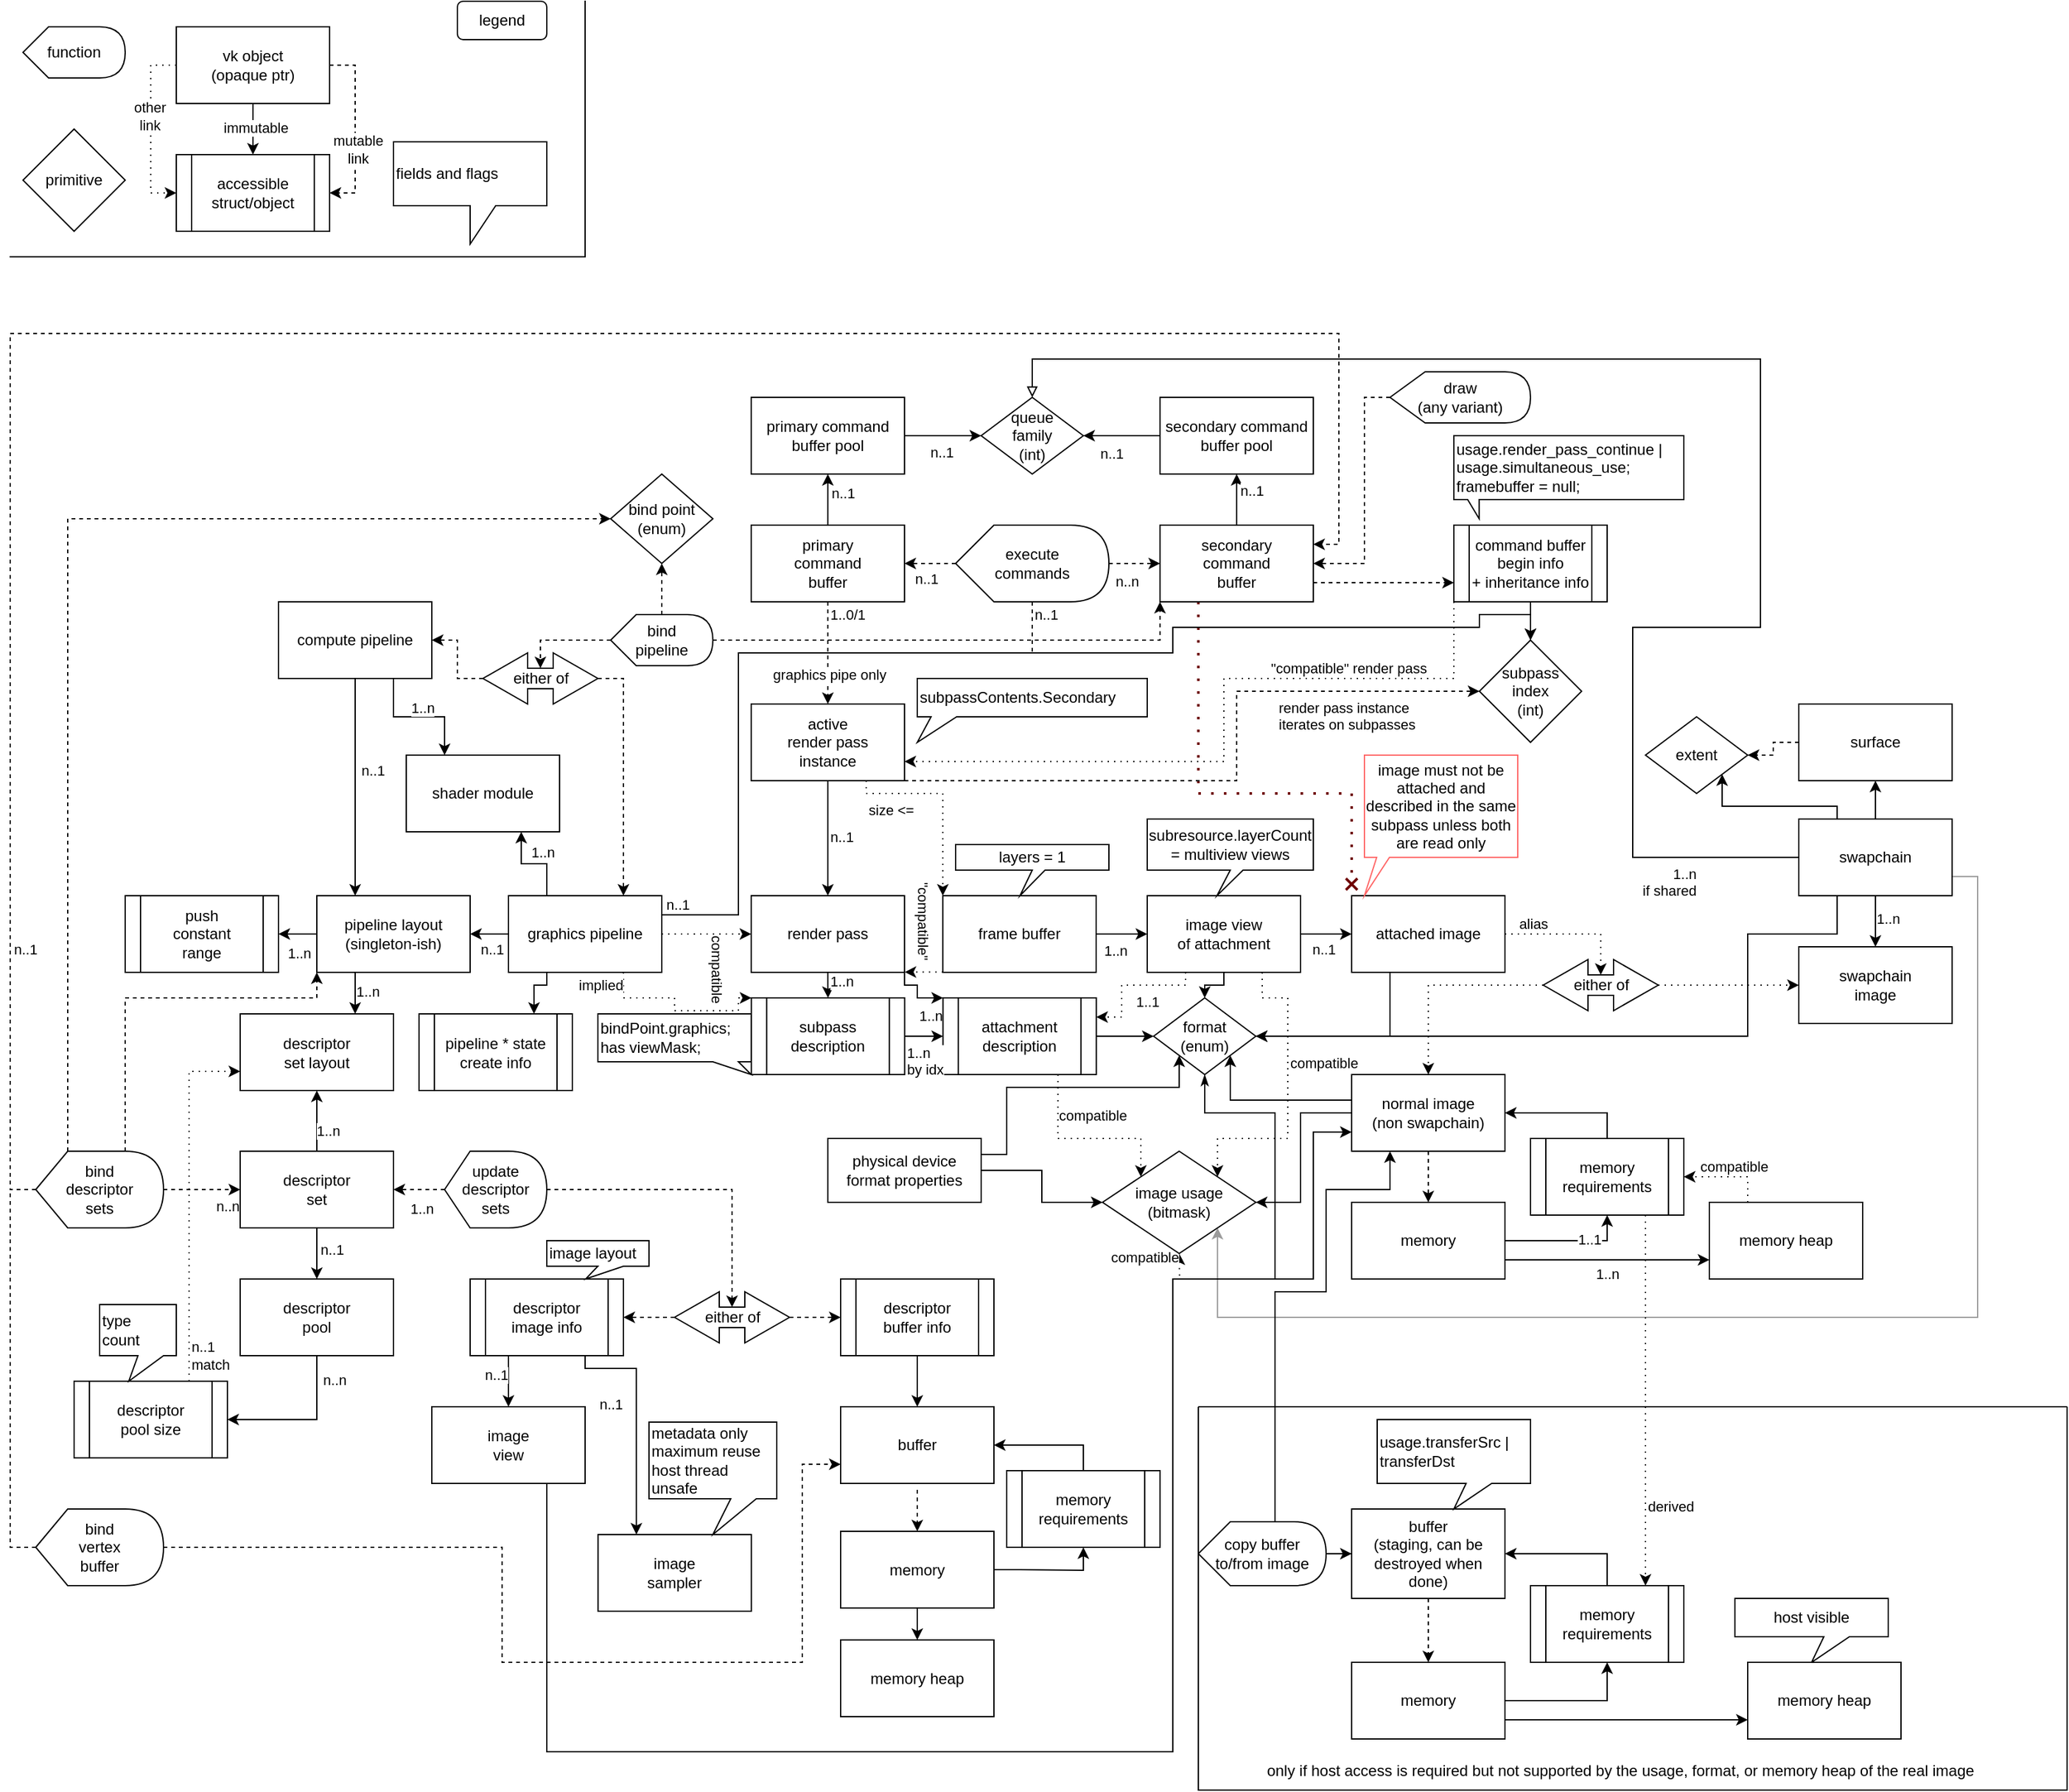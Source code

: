 <mxfile version="21.7.5" type="device">
  <diagram name="Page-1" id="FupNze0QqECtXQrn74tL">
    <mxGraphModel dx="4154" dy="1939" grid="1" gridSize="10" guides="1" tooltips="1" connect="1" arrows="1" fold="1" page="0" pageScale="1" pageWidth="850" pageHeight="1100" background="none" math="0" shadow="0">
      <root>
        <mxCell id="0" />
        <mxCell id="1" parent="0" />
        <mxCell id="6JfkVnmSNndJwXDKyT2r-6" style="edgeStyle=orthogonalEdgeStyle;rounded=0;orthogonalLoop=1;jettySize=auto;html=1;entryX=0.5;entryY=1;entryDx=0;entryDy=0;" edge="1" parent="1" source="6JfkVnmSNndJwXDKyT2r-1" target="6JfkVnmSNndJwXDKyT2r-4">
          <mxGeometry relative="1" as="geometry" />
        </mxCell>
        <mxCell id="6JfkVnmSNndJwXDKyT2r-119" value="n..1" style="edgeLabel;html=1;align=left;verticalAlign=middle;resizable=0;points=[];labelPosition=right;verticalLabelPosition=middle;" vertex="1" connectable="0" parent="6JfkVnmSNndJwXDKyT2r-6">
          <mxGeometry x="0.367" y="-1" relative="1" as="geometry">
            <mxPoint as="offset" />
          </mxGeometry>
        </mxCell>
        <mxCell id="6JfkVnmSNndJwXDKyT2r-43" style="edgeStyle=orthogonalEdgeStyle;rounded=0;orthogonalLoop=1;jettySize=auto;html=1;entryX=0;entryY=0.75;entryDx=0;entryDy=0;dashed=1;exitX=1;exitY=0.75;exitDx=0;exitDy=0;" edge="1" parent="1" source="6JfkVnmSNndJwXDKyT2r-1" target="6JfkVnmSNndJwXDKyT2r-40">
          <mxGeometry relative="1" as="geometry" />
        </mxCell>
        <mxCell id="6JfkVnmSNndJwXDKyT2r-73" style="edgeStyle=orthogonalEdgeStyle;rounded=0;orthogonalLoop=1;jettySize=auto;html=1;exitX=0.25;exitY=1;exitDx=0;exitDy=0;entryX=0;entryY=0;entryDx=0;entryDy=0;fillColor=#a20025;strokeColor=#6F0000;dashed=1;dashPattern=1 4;endArrow=cross;endFill=0;strokeWidth=2;" edge="1" parent="1" source="6JfkVnmSNndJwXDKyT2r-1" target="6JfkVnmSNndJwXDKyT2r-67">
          <mxGeometry relative="1" as="geometry">
            <Array as="points">
              <mxPoint x="490" y="780" />
              <mxPoint x="610" y="780" />
            </Array>
          </mxGeometry>
        </mxCell>
        <mxCell id="6JfkVnmSNndJwXDKyT2r-1" value="secondary&lt;br&gt;command&lt;br&gt;buffer" style="rounded=0;whiteSpace=wrap;html=1;" vertex="1" parent="1">
          <mxGeometry x="460" y="570" width="120" height="60" as="geometry" />
        </mxCell>
        <mxCell id="6JfkVnmSNndJwXDKyT2r-10" style="edgeStyle=orthogonalEdgeStyle;rounded=0;orthogonalLoop=1;jettySize=auto;html=1;entryX=0.5;entryY=1;entryDx=0;entryDy=0;" edge="1" parent="1" source="6JfkVnmSNndJwXDKyT2r-2" target="6JfkVnmSNndJwXDKyT2r-3">
          <mxGeometry relative="1" as="geometry" />
        </mxCell>
        <mxCell id="6JfkVnmSNndJwXDKyT2r-120" value="n..1" style="edgeLabel;html=1;align=left;verticalAlign=middle;resizable=0;points=[];labelPosition=right;verticalLabelPosition=middle;" vertex="1" connectable="0" parent="6JfkVnmSNndJwXDKyT2r-10">
          <mxGeometry x="0.267" y="-1" relative="1" as="geometry">
            <mxPoint as="offset" />
          </mxGeometry>
        </mxCell>
        <mxCell id="6JfkVnmSNndJwXDKyT2r-33" style="edgeStyle=orthogonalEdgeStyle;rounded=0;orthogonalLoop=1;jettySize=auto;html=1;entryX=0.5;entryY=0;entryDx=0;entryDy=0;dashed=1;" edge="1" parent="1" source="6JfkVnmSNndJwXDKyT2r-2" target="6JfkVnmSNndJwXDKyT2r-32">
          <mxGeometry relative="1" as="geometry" />
        </mxCell>
        <mxCell id="6JfkVnmSNndJwXDKyT2r-116" value="1..0/1" style="edgeLabel;html=1;align=left;verticalAlign=middle;resizable=0;points=[];labelPosition=right;verticalLabelPosition=middle;" vertex="1" connectable="0" parent="6JfkVnmSNndJwXDKyT2r-33">
          <mxGeometry x="-0.2" y="1" relative="1" as="geometry">
            <mxPoint x="-1" y="-22" as="offset" />
          </mxGeometry>
        </mxCell>
        <mxCell id="6JfkVnmSNndJwXDKyT2r-242" value="graphics pipe only" style="edgeLabel;html=1;align=center;verticalAlign=middle;resizable=0;points=[];" vertex="1" connectable="0" parent="6JfkVnmSNndJwXDKyT2r-33">
          <mxGeometry x="0.425" y="1" relative="1" as="geometry">
            <mxPoint as="offset" />
          </mxGeometry>
        </mxCell>
        <mxCell id="6JfkVnmSNndJwXDKyT2r-2" value="primary&lt;br&gt;command&lt;br&gt;buffer" style="whiteSpace=wrap;html=1;" vertex="1" parent="1">
          <mxGeometry x="140" y="570" width="120" height="60" as="geometry" />
        </mxCell>
        <mxCell id="6JfkVnmSNndJwXDKyT2r-24" style="edgeStyle=orthogonalEdgeStyle;rounded=0;orthogonalLoop=1;jettySize=auto;html=1;entryX=0;entryY=0.5;entryDx=0;entryDy=0;" edge="1" parent="1" source="6JfkVnmSNndJwXDKyT2r-3" target="6JfkVnmSNndJwXDKyT2r-20">
          <mxGeometry relative="1" as="geometry" />
        </mxCell>
        <mxCell id="6JfkVnmSNndJwXDKyT2r-121" value="n..1" style="edgeLabel;html=1;align=center;verticalAlign=top;resizable=0;points=[];labelPosition=center;verticalLabelPosition=bottom;" vertex="1" connectable="0" parent="6JfkVnmSNndJwXDKyT2r-24">
          <mxGeometry x="-0.044" relative="1" as="geometry">
            <mxPoint as="offset" />
          </mxGeometry>
        </mxCell>
        <mxCell id="6JfkVnmSNndJwXDKyT2r-3" value="primary command&lt;br&gt;buffer pool" style="whiteSpace=wrap;html=1;" vertex="1" parent="1">
          <mxGeometry x="140" y="470" width="120" height="60" as="geometry" />
        </mxCell>
        <mxCell id="6JfkVnmSNndJwXDKyT2r-25" style="edgeStyle=orthogonalEdgeStyle;rounded=0;orthogonalLoop=1;jettySize=auto;html=1;entryX=1;entryY=0.5;entryDx=0;entryDy=0;" edge="1" parent="1" source="6JfkVnmSNndJwXDKyT2r-4" target="6JfkVnmSNndJwXDKyT2r-20">
          <mxGeometry relative="1" as="geometry" />
        </mxCell>
        <mxCell id="6JfkVnmSNndJwXDKyT2r-122" value="n..1" style="edgeLabel;html=1;align=center;verticalAlign=top;resizable=0;points=[];labelPosition=center;verticalLabelPosition=bottom;" vertex="1" connectable="0" parent="6JfkVnmSNndJwXDKyT2r-25">
          <mxGeometry x="0.267" y="1" relative="1" as="geometry">
            <mxPoint as="offset" />
          </mxGeometry>
        </mxCell>
        <mxCell id="6JfkVnmSNndJwXDKyT2r-4" value="secondary command&lt;br&gt;buffer pool" style="whiteSpace=wrap;html=1;" vertex="1" parent="1">
          <mxGeometry x="460" y="470" width="120" height="60" as="geometry" />
        </mxCell>
        <mxCell id="6JfkVnmSNndJwXDKyT2r-17" style="edgeStyle=orthogonalEdgeStyle;rounded=0;orthogonalLoop=1;jettySize=auto;html=1;entryX=0;entryY=0.5;entryDx=0;entryDy=0;dashed=1;" edge="1" parent="1" source="6JfkVnmSNndJwXDKyT2r-14" target="6JfkVnmSNndJwXDKyT2r-1">
          <mxGeometry relative="1" as="geometry" />
        </mxCell>
        <mxCell id="6JfkVnmSNndJwXDKyT2r-118" value="n..n" style="edgeLabel;html=1;align=center;verticalAlign=top;resizable=0;points=[];labelPosition=center;verticalLabelPosition=bottom;" vertex="1" connectable="0" parent="6JfkVnmSNndJwXDKyT2r-17">
          <mxGeometry x="-0.333" y="-1" relative="1" as="geometry">
            <mxPoint as="offset" />
          </mxGeometry>
        </mxCell>
        <mxCell id="6JfkVnmSNndJwXDKyT2r-18" style="edgeStyle=orthogonalEdgeStyle;rounded=0;orthogonalLoop=1;jettySize=auto;html=1;entryX=1;entryY=0.5;entryDx=0;entryDy=0;dashed=1;" edge="1" parent="1" source="6JfkVnmSNndJwXDKyT2r-14" target="6JfkVnmSNndJwXDKyT2r-2">
          <mxGeometry relative="1" as="geometry" />
        </mxCell>
        <mxCell id="6JfkVnmSNndJwXDKyT2r-117" value="n..1" style="edgeLabel;html=1;align=center;verticalAlign=top;resizable=0;points=[];labelPosition=center;verticalLabelPosition=bottom;" vertex="1" connectable="0" parent="6JfkVnmSNndJwXDKyT2r-18">
          <mxGeometry x="0.167" y="-1" relative="1" as="geometry">
            <mxPoint as="offset" />
          </mxGeometry>
        </mxCell>
        <mxCell id="6JfkVnmSNndJwXDKyT2r-237" style="edgeStyle=orthogonalEdgeStyle;rounded=0;orthogonalLoop=1;jettySize=auto;html=1;endArrow=none;endFill=0;dashed=1;" edge="1" parent="1" source="6JfkVnmSNndJwXDKyT2r-14">
          <mxGeometry relative="1" as="geometry">
            <mxPoint x="360" y="670" as="targetPoint" />
          </mxGeometry>
        </mxCell>
        <mxCell id="6JfkVnmSNndJwXDKyT2r-240" value="n..1" style="edgeLabel;html=1;align=left;verticalAlign=middle;resizable=0;points=[];labelPosition=right;verticalLabelPosition=middle;" vertex="1" connectable="0" parent="6JfkVnmSNndJwXDKyT2r-237">
          <mxGeometry x="-0.523" relative="1" as="geometry">
            <mxPoint as="offset" />
          </mxGeometry>
        </mxCell>
        <mxCell id="6JfkVnmSNndJwXDKyT2r-14" value="execute&lt;br&gt;commands" style="shape=display;whiteSpace=wrap;html=1;" vertex="1" parent="1">
          <mxGeometry x="300" y="570" width="120" height="60" as="geometry" />
        </mxCell>
        <mxCell id="6JfkVnmSNndJwXDKyT2r-20" value="queue&lt;br&gt;family&lt;br&gt;(int)" style="rhombus;whiteSpace=wrap;html=1;" vertex="1" parent="1">
          <mxGeometry x="320" y="470" width="80" height="60" as="geometry" />
        </mxCell>
        <mxCell id="6JfkVnmSNndJwXDKyT2r-36" style="edgeStyle=orthogonalEdgeStyle;rounded=0;orthogonalLoop=1;jettySize=auto;html=1;" edge="1" parent="1" source="6JfkVnmSNndJwXDKyT2r-28" target="6JfkVnmSNndJwXDKyT2r-31">
          <mxGeometry relative="1" as="geometry" />
        </mxCell>
        <mxCell id="6JfkVnmSNndJwXDKyT2r-37" value="immutable" style="edgeLabel;html=1;align=center;verticalAlign=middle;resizable=0;points=[];" vertex="1" connectable="0" parent="6JfkVnmSNndJwXDKyT2r-36">
          <mxGeometry x="-0.055" y="2" relative="1" as="geometry">
            <mxPoint as="offset" />
          </mxGeometry>
        </mxCell>
        <mxCell id="6JfkVnmSNndJwXDKyT2r-38" style="edgeStyle=orthogonalEdgeStyle;rounded=0;orthogonalLoop=1;jettySize=auto;html=1;entryX=1;entryY=0.5;entryDx=0;entryDy=0;dashed=1;" edge="1" parent="1" source="6JfkVnmSNndJwXDKyT2r-28" target="6JfkVnmSNndJwXDKyT2r-31">
          <mxGeometry relative="1" as="geometry">
            <mxPoint x="-150" y="310" as="targetPoint" />
            <Array as="points">
              <mxPoint x="-170" y="210" />
              <mxPoint x="-170" y="310" />
            </Array>
          </mxGeometry>
        </mxCell>
        <mxCell id="6JfkVnmSNndJwXDKyT2r-39" value="mutable&lt;br&gt;link" style="edgeLabel;html=1;align=center;verticalAlign=middle;resizable=0;points=[];" vertex="1" connectable="0" parent="6JfkVnmSNndJwXDKyT2r-38">
          <mxGeometry x="0.231" y="2" relative="1" as="geometry">
            <mxPoint as="offset" />
          </mxGeometry>
        </mxCell>
        <mxCell id="6JfkVnmSNndJwXDKyT2r-55" style="edgeStyle=orthogonalEdgeStyle;rounded=0;orthogonalLoop=1;jettySize=auto;html=1;entryX=0;entryY=0.5;entryDx=0;entryDy=0;dashed=1;dashPattern=1 4;" edge="1" parent="1" source="6JfkVnmSNndJwXDKyT2r-28" target="6JfkVnmSNndJwXDKyT2r-31">
          <mxGeometry relative="1" as="geometry">
            <Array as="points">
              <mxPoint x="-330" y="210" />
              <mxPoint x="-330" y="310" />
            </Array>
          </mxGeometry>
        </mxCell>
        <mxCell id="6JfkVnmSNndJwXDKyT2r-56" value="other&lt;br&gt;link" style="edgeLabel;html=1;align=center;verticalAlign=middle;resizable=0;points=[];" vertex="1" connectable="0" parent="6JfkVnmSNndJwXDKyT2r-55">
          <mxGeometry x="-0.293" y="-1" relative="1" as="geometry">
            <mxPoint y="10" as="offset" />
          </mxGeometry>
        </mxCell>
        <mxCell id="6JfkVnmSNndJwXDKyT2r-28" value="vk object&lt;br&gt;(opaque ptr)" style="rounded=0;whiteSpace=wrap;html=1;" vertex="1" parent="1">
          <mxGeometry x="-310" y="180" width="120" height="60" as="geometry" />
        </mxCell>
        <mxCell id="6JfkVnmSNndJwXDKyT2r-29" value="primitive" style="rhombus;whiteSpace=wrap;html=1;" vertex="1" parent="1">
          <mxGeometry x="-430" y="260" width="80" height="80" as="geometry" />
        </mxCell>
        <mxCell id="6JfkVnmSNndJwXDKyT2r-30" value="function" style="shape=display;whiteSpace=wrap;html=1;" vertex="1" parent="1">
          <mxGeometry x="-430" y="180" width="80" height="40" as="geometry" />
        </mxCell>
        <mxCell id="6JfkVnmSNndJwXDKyT2r-31" value="accessible&lt;br&gt;struct/object" style="shape=process;whiteSpace=wrap;html=1;backgroundOutline=1;" vertex="1" parent="1">
          <mxGeometry x="-310" y="280" width="120" height="60" as="geometry" />
        </mxCell>
        <mxCell id="6JfkVnmSNndJwXDKyT2r-53" style="edgeStyle=orthogonalEdgeStyle;rounded=0;orthogonalLoop=1;jettySize=auto;html=1;exitX=1;exitY=1;exitDx=0;exitDy=0;dashed=1;" edge="1" parent="1" source="6JfkVnmSNndJwXDKyT2r-32" target="6JfkVnmSNndJwXDKyT2r-50">
          <mxGeometry relative="1" as="geometry">
            <Array as="points">
              <mxPoint x="520" y="770" />
              <mxPoint x="520" y="700" />
            </Array>
          </mxGeometry>
        </mxCell>
        <mxCell id="6JfkVnmSNndJwXDKyT2r-54" value="render pass instance&lt;br&gt;iterates on subpasses" style="edgeLabel;html=1;align=left;verticalAlign=top;resizable=0;points=[];labelPosition=right;verticalLabelPosition=bottom;" vertex="1" connectable="0" parent="6JfkVnmSNndJwXDKyT2r-53">
          <mxGeometry x="-0.123" y="1" relative="1" as="geometry">
            <mxPoint x="63" y="-69" as="offset" />
          </mxGeometry>
        </mxCell>
        <mxCell id="6JfkVnmSNndJwXDKyT2r-62" style="edgeStyle=orthogonalEdgeStyle;rounded=0;orthogonalLoop=1;jettySize=auto;html=1;entryX=0.5;entryY=0;entryDx=0;entryDy=0;" edge="1" parent="1" source="6JfkVnmSNndJwXDKyT2r-32" target="6JfkVnmSNndJwXDKyT2r-61">
          <mxGeometry relative="1" as="geometry" />
        </mxCell>
        <mxCell id="6JfkVnmSNndJwXDKyT2r-115" value="n..1" style="edgeLabel;html=1;align=left;verticalAlign=middle;resizable=0;points=[];labelPosition=right;verticalLabelPosition=middle;" vertex="1" connectable="0" parent="6JfkVnmSNndJwXDKyT2r-62">
          <mxGeometry x="-0.022" y="-1" relative="1" as="geometry">
            <mxPoint x="1" as="offset" />
          </mxGeometry>
        </mxCell>
        <mxCell id="6JfkVnmSNndJwXDKyT2r-108" style="edgeStyle=orthogonalEdgeStyle;rounded=0;orthogonalLoop=1;jettySize=auto;html=1;exitX=0.75;exitY=1;exitDx=0;exitDy=0;entryX=0;entryY=0;entryDx=0;entryDy=0;dashed=1;dashPattern=1 4;" edge="1" parent="1" source="6JfkVnmSNndJwXDKyT2r-32" target="6JfkVnmSNndJwXDKyT2r-63">
          <mxGeometry relative="1" as="geometry">
            <Array as="points">
              <mxPoint x="230" y="780" />
              <mxPoint x="290" y="780" />
            </Array>
          </mxGeometry>
        </mxCell>
        <mxCell id="6JfkVnmSNndJwXDKyT2r-109" value="size &amp;lt;=" style="edgeLabel;html=1;align=left;verticalAlign=top;resizable=0;points=[];labelPosition=right;verticalLabelPosition=bottom;" vertex="1" connectable="0" parent="6JfkVnmSNndJwXDKyT2r-108">
          <mxGeometry x="-0.603" y="-1" relative="1" as="geometry">
            <mxPoint x="-20" y="-1" as="offset" />
          </mxGeometry>
        </mxCell>
        <mxCell id="6JfkVnmSNndJwXDKyT2r-32" value="active&lt;br&gt;render pass&lt;br&gt;instance" style="rounded=0;whiteSpace=wrap;html=1;" vertex="1" parent="1">
          <mxGeometry x="140" y="710" width="120" height="60" as="geometry" />
        </mxCell>
        <mxCell id="6JfkVnmSNndJwXDKyT2r-51" style="edgeStyle=orthogonalEdgeStyle;rounded=0;orthogonalLoop=1;jettySize=auto;html=1;" edge="1" parent="1" source="6JfkVnmSNndJwXDKyT2r-40" target="6JfkVnmSNndJwXDKyT2r-50">
          <mxGeometry relative="1" as="geometry" />
        </mxCell>
        <mxCell id="6JfkVnmSNndJwXDKyT2r-59" style="edgeStyle=orthogonalEdgeStyle;rounded=0;orthogonalLoop=1;jettySize=auto;html=1;exitX=0;exitY=1;exitDx=0;exitDy=0;entryX=1;entryY=0.75;entryDx=0;entryDy=0;dashed=1;dashPattern=1 4;" edge="1" parent="1" source="6JfkVnmSNndJwXDKyT2r-40" target="6JfkVnmSNndJwXDKyT2r-32">
          <mxGeometry relative="1" as="geometry">
            <Array as="points">
              <mxPoint x="690" y="690" />
              <mxPoint x="510" y="690" />
              <mxPoint x="510" y="755" />
            </Array>
          </mxGeometry>
        </mxCell>
        <mxCell id="6JfkVnmSNndJwXDKyT2r-60" value="&quot;compatible&quot; render pass" style="edgeLabel;html=1;align=right;verticalAlign=bottom;resizable=0;points=[];labelPosition=left;verticalLabelPosition=top;" vertex="1" connectable="0" parent="6JfkVnmSNndJwXDKyT2r-59">
          <mxGeometry x="-0.398" y="1" relative="1" as="geometry">
            <mxPoint x="86" y="-1" as="offset" />
          </mxGeometry>
        </mxCell>
        <mxCell id="6JfkVnmSNndJwXDKyT2r-40" value="command buffer begin info&lt;br&gt;+ inheritance info" style="shape=process;whiteSpace=wrap;html=1;backgroundOutline=1;" vertex="1" parent="1">
          <mxGeometry x="690" y="570" width="120" height="60" as="geometry" />
        </mxCell>
        <mxCell id="6JfkVnmSNndJwXDKyT2r-41" style="edgeStyle=orthogonalEdgeStyle;rounded=0;orthogonalLoop=1;jettySize=auto;html=1;exitX=0.5;exitY=1;exitDx=0;exitDy=0;" edge="1" parent="1" source="6JfkVnmSNndJwXDKyT2r-40" target="6JfkVnmSNndJwXDKyT2r-40">
          <mxGeometry relative="1" as="geometry" />
        </mxCell>
        <mxCell id="6JfkVnmSNndJwXDKyT2r-46" value="fields and flags" style="shape=callout;whiteSpace=wrap;html=1;perimeter=calloutPerimeter;align=left;" vertex="1" parent="1">
          <mxGeometry x="-140" y="270" width="120" height="80" as="geometry" />
        </mxCell>
        <mxCell id="6JfkVnmSNndJwXDKyT2r-48" value="usage.render_pass_continue | usage.simultaneous_use;&lt;br&gt;framebuffer = null;" style="shape=callout;whiteSpace=wrap;html=1;perimeter=calloutPerimeter;size=15;position=0.06;position2=0.11;base=9;align=left;" vertex="1" parent="1">
          <mxGeometry x="690" y="500" width="180" height="65" as="geometry" />
        </mxCell>
        <mxCell id="6JfkVnmSNndJwXDKyT2r-49" value="subpassContents.Secondary" style="shape=callout;whiteSpace=wrap;html=1;perimeter=calloutPerimeter;size=20;position=0.06;position2=0;align=left;" vertex="1" parent="1">
          <mxGeometry x="270" y="690" width="180" height="50" as="geometry" />
        </mxCell>
        <mxCell id="6JfkVnmSNndJwXDKyT2r-50" value="subpass&lt;br&gt;index&lt;br&gt;(int)" style="rhombus;whiteSpace=wrap;html=1;" vertex="1" parent="1">
          <mxGeometry x="710" y="660" width="80" height="80" as="geometry" />
        </mxCell>
        <mxCell id="6JfkVnmSNndJwXDKyT2r-78" style="edgeStyle=orthogonalEdgeStyle;rounded=0;orthogonalLoop=1;jettySize=auto;html=1;exitX=1;exitY=1;exitDx=0;exitDy=0;entryX=0;entryY=0;entryDx=0;entryDy=0;" edge="1" parent="1" source="6JfkVnmSNndJwXDKyT2r-61" target="6JfkVnmSNndJwXDKyT2r-75">
          <mxGeometry relative="1" as="geometry">
            <Array as="points">
              <mxPoint x="260" y="930" />
              <mxPoint x="270" y="930" />
              <mxPoint x="270" y="940" />
            </Array>
          </mxGeometry>
        </mxCell>
        <mxCell id="6JfkVnmSNndJwXDKyT2r-123" value="1..n" style="edgeLabel;html=1;align=right;verticalAlign=top;resizable=0;points=[];labelPosition=left;verticalLabelPosition=bottom;" vertex="1" connectable="0" parent="6JfkVnmSNndJwXDKyT2r-78">
          <mxGeometry x="0.011" y="-1" relative="1" as="geometry">
            <mxPoint x="21" y="5" as="offset" />
          </mxGeometry>
        </mxCell>
        <mxCell id="6JfkVnmSNndJwXDKyT2r-82" style="edgeStyle=orthogonalEdgeStyle;rounded=0;orthogonalLoop=1;jettySize=auto;html=1;exitX=0.5;exitY=1;exitDx=0;exitDy=0;entryX=0.5;entryY=0;entryDx=0;entryDy=0;" edge="1" parent="1" source="6JfkVnmSNndJwXDKyT2r-61" target="6JfkVnmSNndJwXDKyT2r-81">
          <mxGeometry relative="1" as="geometry">
            <Array as="points">
              <mxPoint x="200" y="930" />
              <mxPoint x="200" y="930" />
            </Array>
          </mxGeometry>
        </mxCell>
        <mxCell id="6JfkVnmSNndJwXDKyT2r-131" value="1..n" style="edgeLabel;html=1;align=left;verticalAlign=middle;resizable=0;points=[];labelPosition=right;verticalLabelPosition=middle;" vertex="1" connectable="0" parent="6JfkVnmSNndJwXDKyT2r-82">
          <mxGeometry x="-0.339" relative="1" as="geometry">
            <mxPoint as="offset" />
          </mxGeometry>
        </mxCell>
        <mxCell id="6JfkVnmSNndJwXDKyT2r-61" value="render pass" style="rounded=0;whiteSpace=wrap;html=1;" vertex="1" parent="1">
          <mxGeometry x="140" y="860" width="120" height="60" as="geometry" />
        </mxCell>
        <mxCell id="6JfkVnmSNndJwXDKyT2r-64" style="edgeStyle=orthogonalEdgeStyle;rounded=0;orthogonalLoop=1;jettySize=auto;html=1;dashed=1;dashPattern=1 4;" edge="1" parent="1">
          <mxGeometry relative="1" as="geometry">
            <mxPoint x="290.14" y="919.78" as="sourcePoint" />
            <mxPoint x="260.14" y="919.78" as="targetPoint" />
            <Array as="points">
              <mxPoint x="280.14" y="919.78" />
              <mxPoint x="280.14" y="919.78" />
            </Array>
          </mxGeometry>
        </mxCell>
        <mxCell id="6JfkVnmSNndJwXDKyT2r-106" value="&quot;compatible&quot;" style="edgeLabel;html=1;align=center;verticalAlign=middle;resizable=0;points=[];rotation=90;" vertex="1" connectable="0" parent="6JfkVnmSNndJwXDKyT2r-64">
          <mxGeometry x="-0.563" y="2" relative="1" as="geometry">
            <mxPoint x="-9" y="-42" as="offset" />
          </mxGeometry>
        </mxCell>
        <mxCell id="6JfkVnmSNndJwXDKyT2r-66" style="edgeStyle=orthogonalEdgeStyle;rounded=0;orthogonalLoop=1;jettySize=auto;html=1;" edge="1" parent="1" source="6JfkVnmSNndJwXDKyT2r-63" target="6JfkVnmSNndJwXDKyT2r-65">
          <mxGeometry relative="1" as="geometry" />
        </mxCell>
        <mxCell id="6JfkVnmSNndJwXDKyT2r-124" value="1..n" style="edgeLabel;html=1;align=center;verticalAlign=top;resizable=0;points=[];labelPosition=center;verticalLabelPosition=bottom;" vertex="1" connectable="0" parent="6JfkVnmSNndJwXDKyT2r-66">
          <mxGeometry x="0.1" y="-1" relative="1" as="geometry">
            <mxPoint x="-7" y="-1" as="offset" />
          </mxGeometry>
        </mxCell>
        <mxCell id="6JfkVnmSNndJwXDKyT2r-63" value="frame buffer" style="rounded=0;whiteSpace=wrap;html=1;" vertex="1" parent="1">
          <mxGeometry x="290" y="860" width="120" height="60" as="geometry" />
        </mxCell>
        <mxCell id="6JfkVnmSNndJwXDKyT2r-68" style="edgeStyle=orthogonalEdgeStyle;rounded=0;orthogonalLoop=1;jettySize=auto;html=1;" edge="1" parent="1" source="6JfkVnmSNndJwXDKyT2r-65" target="6JfkVnmSNndJwXDKyT2r-67">
          <mxGeometry relative="1" as="geometry" />
        </mxCell>
        <mxCell id="6JfkVnmSNndJwXDKyT2r-125" value="n..1" style="edgeLabel;html=1;align=center;verticalAlign=top;resizable=0;points=[];labelPosition=center;verticalLabelPosition=bottom;" vertex="1" connectable="0" parent="6JfkVnmSNndJwXDKyT2r-68">
          <mxGeometry x="-0.133" y="1" relative="1" as="geometry">
            <mxPoint as="offset" />
          </mxGeometry>
        </mxCell>
        <mxCell id="6JfkVnmSNndJwXDKyT2r-99" style="edgeStyle=orthogonalEdgeStyle;rounded=0;orthogonalLoop=1;jettySize=auto;html=1;exitX=0.25;exitY=1;exitDx=0;exitDy=0;entryX=1;entryY=0.25;entryDx=0;entryDy=0;dashed=1;dashPattern=1 4;" edge="1" parent="1" source="6JfkVnmSNndJwXDKyT2r-65" target="6JfkVnmSNndJwXDKyT2r-75">
          <mxGeometry relative="1" as="geometry">
            <Array as="points">
              <mxPoint x="480" y="930" />
              <mxPoint x="430" y="930" />
              <mxPoint x="430" y="955" />
            </Array>
          </mxGeometry>
        </mxCell>
        <mxCell id="6JfkVnmSNndJwXDKyT2r-100" value="1..1" style="edgeLabel;html=1;align=center;verticalAlign=top;resizable=0;points=[];labelPosition=center;verticalLabelPosition=bottom;" vertex="1" connectable="0" parent="6JfkVnmSNndJwXDKyT2r-99">
          <mxGeometry x="-0.466" y="1" relative="1" as="geometry">
            <mxPoint x="-12" y="-1" as="offset" />
          </mxGeometry>
        </mxCell>
        <mxCell id="6JfkVnmSNndJwXDKyT2r-206" style="edgeStyle=orthogonalEdgeStyle;rounded=0;orthogonalLoop=1;jettySize=auto;html=1;exitX=0.75;exitY=1;exitDx=0;exitDy=0;entryX=1;entryY=0;entryDx=0;entryDy=0;dashed=1;dashPattern=1 4;" edge="1" parent="1" source="6JfkVnmSNndJwXDKyT2r-65" target="6JfkVnmSNndJwXDKyT2r-202">
          <mxGeometry relative="1" as="geometry">
            <Array as="points">
              <mxPoint x="540" y="940" />
              <mxPoint x="560" y="940" />
              <mxPoint x="560" y="1050" />
              <mxPoint x="505" y="1050" />
            </Array>
          </mxGeometry>
        </mxCell>
        <mxCell id="6JfkVnmSNndJwXDKyT2r-207" value="compatible" style="edgeLabel;html=1;align=left;verticalAlign=middle;resizable=0;points=[];labelPosition=right;verticalLabelPosition=middle;" vertex="1" connectable="0" parent="6JfkVnmSNndJwXDKyT2r-206">
          <mxGeometry x="0.169" relative="1" as="geometry">
            <mxPoint y="-47" as="offset" />
          </mxGeometry>
        </mxCell>
        <mxCell id="6JfkVnmSNndJwXDKyT2r-308" style="edgeStyle=orthogonalEdgeStyle;rounded=0;orthogonalLoop=1;jettySize=auto;html=1;exitX=0.5;exitY=1;exitDx=0;exitDy=0;entryX=0.5;entryY=0;entryDx=0;entryDy=0;" edge="1" parent="1" source="6JfkVnmSNndJwXDKyT2r-65" target="6JfkVnmSNndJwXDKyT2r-87">
          <mxGeometry relative="1" as="geometry">
            <Array as="points">
              <mxPoint x="510" y="930" />
              <mxPoint x="495" y="930" />
            </Array>
          </mxGeometry>
        </mxCell>
        <mxCell id="6JfkVnmSNndJwXDKyT2r-65" value="image view&lt;br&gt;of attachment" style="whiteSpace=wrap;html=1;" vertex="1" parent="1">
          <mxGeometry x="450" y="860" width="120" height="60" as="geometry" />
        </mxCell>
        <mxCell id="6JfkVnmSNndJwXDKyT2r-89" style="edgeStyle=orthogonalEdgeStyle;rounded=0;orthogonalLoop=1;jettySize=auto;html=1;exitX=0.25;exitY=1;exitDx=0;exitDy=0;entryX=1;entryY=0.5;entryDx=0;entryDy=0;" edge="1" parent="1" source="6JfkVnmSNndJwXDKyT2r-67" target="6JfkVnmSNndJwXDKyT2r-87">
          <mxGeometry relative="1" as="geometry" />
        </mxCell>
        <mxCell id="6JfkVnmSNndJwXDKyT2r-198" style="edgeStyle=orthogonalEdgeStyle;rounded=0;orthogonalLoop=1;jettySize=auto;html=1;entryX=0.5;entryY=0;entryDx=0;entryDy=12;entryPerimeter=0;dashed=1;dashPattern=1 4;" edge="1" parent="1" source="6JfkVnmSNndJwXDKyT2r-67" target="6JfkVnmSNndJwXDKyT2r-197">
          <mxGeometry relative="1" as="geometry">
            <Array as="points">
              <mxPoint x="805" y="890" />
            </Array>
          </mxGeometry>
        </mxCell>
        <mxCell id="6JfkVnmSNndJwXDKyT2r-199" value="alias" style="edgeLabel;html=1;align=center;verticalAlign=bottom;resizable=0;points=[];labelPosition=center;verticalLabelPosition=top;" vertex="1" connectable="0" parent="6JfkVnmSNndJwXDKyT2r-198">
          <mxGeometry x="-0.586" relative="1" as="geometry">
            <mxPoint as="offset" />
          </mxGeometry>
        </mxCell>
        <mxCell id="6JfkVnmSNndJwXDKyT2r-67" value="attached image" style="whiteSpace=wrap;html=1;" vertex="1" parent="1">
          <mxGeometry x="610" y="860" width="120" height="60" as="geometry" />
        </mxCell>
        <mxCell id="6JfkVnmSNndJwXDKyT2r-88" style="edgeStyle=orthogonalEdgeStyle;rounded=0;orthogonalLoop=1;jettySize=auto;html=1;entryX=0;entryY=0.5;entryDx=0;entryDy=0;" edge="1" parent="1" source="6JfkVnmSNndJwXDKyT2r-75" target="6JfkVnmSNndJwXDKyT2r-87">
          <mxGeometry relative="1" as="geometry" />
        </mxCell>
        <mxCell id="6JfkVnmSNndJwXDKyT2r-203" style="edgeStyle=orthogonalEdgeStyle;rounded=0;orthogonalLoop=1;jettySize=auto;html=1;exitX=0.75;exitY=1;exitDx=0;exitDy=0;entryX=0;entryY=0;entryDx=0;entryDy=0;dashed=1;dashPattern=1 4;" edge="1" parent="1" source="6JfkVnmSNndJwXDKyT2r-75" target="6JfkVnmSNndJwXDKyT2r-202">
          <mxGeometry relative="1" as="geometry">
            <Array as="points">
              <mxPoint x="380" y="1050" />
              <mxPoint x="445" y="1050" />
            </Array>
          </mxGeometry>
        </mxCell>
        <mxCell id="6JfkVnmSNndJwXDKyT2r-204" value="compatible" style="edgeLabel;html=1;align=left;verticalAlign=middle;resizable=0;points=[];labelPosition=right;verticalLabelPosition=middle;" vertex="1" connectable="0" parent="6JfkVnmSNndJwXDKyT2r-203">
          <mxGeometry x="-0.415" y="-1" relative="1" as="geometry">
            <mxPoint y="-11" as="offset" />
          </mxGeometry>
        </mxCell>
        <mxCell id="6JfkVnmSNndJwXDKyT2r-75" value="attachment&lt;br&gt;description" style="shape=process;whiteSpace=wrap;html=1;backgroundOutline=1;" vertex="1" parent="1">
          <mxGeometry x="290.14" y="940" width="120" height="60" as="geometry" />
        </mxCell>
        <mxCell id="6JfkVnmSNndJwXDKyT2r-145" style="edgeStyle=orthogonalEdgeStyle;rounded=0;orthogonalLoop=1;jettySize=auto;html=1;exitX=1;exitY=0.5;exitDx=0;exitDy=0;" edge="1" parent="1" source="6JfkVnmSNndJwXDKyT2r-81" target="6JfkVnmSNndJwXDKyT2r-75">
          <mxGeometry relative="1" as="geometry" />
        </mxCell>
        <mxCell id="6JfkVnmSNndJwXDKyT2r-146" value="1..n&lt;br&gt;by idx" style="edgeLabel;html=1;align=left;verticalAlign=top;resizable=0;points=[];labelPosition=right;verticalLabelPosition=bottom;" vertex="1" connectable="0" parent="6JfkVnmSNndJwXDKyT2r-145">
          <mxGeometry x="-0.606" relative="1" as="geometry">
            <mxPoint x="-10" as="offset" />
          </mxGeometry>
        </mxCell>
        <mxCell id="6JfkVnmSNndJwXDKyT2r-81" value="subpass description" style="shape=process;whiteSpace=wrap;html=1;backgroundOutline=1;" vertex="1" parent="1">
          <mxGeometry x="140.14" y="940" width="120" height="60" as="geometry" />
        </mxCell>
        <mxCell id="6JfkVnmSNndJwXDKyT2r-83" value="bindPoint.graphics;&lt;br&gt;has viewMask;" style="shape=callout;whiteSpace=wrap;html=1;perimeter=calloutPerimeter;size=10;position=0.75;position2=1;align=left;" vertex="1" parent="1">
          <mxGeometry x="20" y="952.5" width="120" height="47.5" as="geometry" />
        </mxCell>
        <mxCell id="6JfkVnmSNndJwXDKyT2r-311" style="edgeStyle=orthogonalEdgeStyle;rounded=0;orthogonalLoop=1;jettySize=auto;html=1;exitX=0.5;exitY=1;exitDx=0;exitDy=0;endArrow=none;endFill=0;startArrow=classicThin;startFill=1;" edge="1" parent="1" source="6JfkVnmSNndJwXDKyT2r-87">
          <mxGeometry relative="1" as="geometry">
            <mxPoint x="540" y="1160" as="targetPoint" />
            <Array as="points">
              <mxPoint x="495" y="1030" />
              <mxPoint x="550" y="1030" />
              <mxPoint x="550" y="1160" />
            </Array>
          </mxGeometry>
        </mxCell>
        <mxCell id="6JfkVnmSNndJwXDKyT2r-87" value="format&lt;br&gt;(enum)" style="rhombus;whiteSpace=wrap;html=1;" vertex="1" parent="1">
          <mxGeometry x="455" y="940" width="80" height="60" as="geometry" />
        </mxCell>
        <mxCell id="6JfkVnmSNndJwXDKyT2r-95" value="subresource.layerCount&lt;br&gt;= multiview views" style="shape=callout;whiteSpace=wrap;html=1;perimeter=calloutPerimeter;size=20;position=0.5;base=10;position2=0.42;" vertex="1" parent="1">
          <mxGeometry x="450" y="800" width="130" height="60" as="geometry" />
        </mxCell>
        <mxCell id="6JfkVnmSNndJwXDKyT2r-98" value="layers = 1" style="shape=callout;whiteSpace=wrap;html=1;perimeter=calloutPerimeter;size=20;position=0.5;position2=0.42;base=10;" vertex="1" parent="1">
          <mxGeometry x="300" y="820" width="120" height="40" as="geometry" />
        </mxCell>
        <mxCell id="6JfkVnmSNndJwXDKyT2r-114" style="edgeStyle=orthogonalEdgeStyle;rounded=0;orthogonalLoop=1;jettySize=auto;html=1;entryX=0;entryY=0.5;entryDx=0;entryDy=0;dashed=1;dashPattern=1 4;" edge="1" parent="1" source="6JfkVnmSNndJwXDKyT2r-113" target="6JfkVnmSNndJwXDKyT2r-61">
          <mxGeometry relative="1" as="geometry" />
        </mxCell>
        <mxCell id="6JfkVnmSNndJwXDKyT2r-130" value="compatible" style="edgeLabel;html=1;align=left;verticalAlign=middle;resizable=0;points=[];rotation=90;labelPosition=right;verticalLabelPosition=middle;" vertex="1" connectable="0" parent="6JfkVnmSNndJwXDKyT2r-114">
          <mxGeometry x="0.223" y="1" relative="1" as="geometry">
            <mxPoint as="offset" />
          </mxGeometry>
        </mxCell>
        <mxCell id="6JfkVnmSNndJwXDKyT2r-128" style="rounded=0;orthogonalLoop=1;jettySize=auto;html=1;exitX=1;exitY=0.25;exitDx=0;exitDy=0;entryX=0.5;entryY=0;entryDx=0;entryDy=0;edgeStyle=orthogonalEdgeStyle;" edge="1" parent="1" source="6JfkVnmSNndJwXDKyT2r-113" target="6JfkVnmSNndJwXDKyT2r-50">
          <mxGeometry relative="1" as="geometry">
            <Array as="points">
              <mxPoint x="130" y="875" />
              <mxPoint x="130" y="670" />
              <mxPoint x="470" y="670" />
              <mxPoint x="470" y="650" />
              <mxPoint x="710" y="650" />
              <mxPoint x="710" y="640" />
              <mxPoint x="750" y="640" />
            </Array>
          </mxGeometry>
        </mxCell>
        <mxCell id="6JfkVnmSNndJwXDKyT2r-132" value="n..1" style="edgeLabel;html=1;align=right;verticalAlign=bottom;resizable=0;points=[];labelPosition=left;verticalLabelPosition=top;" vertex="1" connectable="0" parent="6JfkVnmSNndJwXDKyT2r-128">
          <mxGeometry x="-0.97" relative="1" as="geometry">
            <mxPoint x="8" as="offset" />
          </mxGeometry>
        </mxCell>
        <mxCell id="6JfkVnmSNndJwXDKyT2r-134" style="edgeStyle=orthogonalEdgeStyle;rounded=0;orthogonalLoop=1;jettySize=auto;html=1;entryX=1;entryY=0.5;entryDx=0;entryDy=0;" edge="1" parent="1" source="6JfkVnmSNndJwXDKyT2r-113" target="6JfkVnmSNndJwXDKyT2r-133">
          <mxGeometry relative="1" as="geometry" />
        </mxCell>
        <mxCell id="6JfkVnmSNndJwXDKyT2r-135" value="n..1" style="edgeLabel;html=1;align=center;verticalAlign=top;resizable=0;points=[];labelPosition=center;verticalLabelPosition=bottom;" vertex="1" connectable="0" parent="6JfkVnmSNndJwXDKyT2r-134">
          <mxGeometry x="-0.481" y="-1" relative="1" as="geometry">
            <mxPoint as="offset" />
          </mxGeometry>
        </mxCell>
        <mxCell id="6JfkVnmSNndJwXDKyT2r-147" style="edgeStyle=orthogonalEdgeStyle;rounded=0;orthogonalLoop=1;jettySize=auto;html=1;exitX=0.75;exitY=1;exitDx=0;exitDy=0;entryX=0;entryY=0;entryDx=0;entryDy=0;dashed=1;dashPattern=1 4;" edge="1" parent="1" source="6JfkVnmSNndJwXDKyT2r-113" target="6JfkVnmSNndJwXDKyT2r-81">
          <mxGeometry relative="1" as="geometry">
            <Array as="points">
              <mxPoint x="40" y="940" />
              <mxPoint x="80" y="940" />
              <mxPoint x="80" y="950" />
              <mxPoint x="130" y="950" />
              <mxPoint x="130" y="940" />
            </Array>
          </mxGeometry>
        </mxCell>
        <mxCell id="6JfkVnmSNndJwXDKyT2r-148" value="implied" style="edgeLabel;html=1;align=right;verticalAlign=middle;resizable=0;points=[];labelPosition=left;verticalLabelPosition=middle;" vertex="1" connectable="0" parent="6JfkVnmSNndJwXDKyT2r-147">
          <mxGeometry x="-0.7" y="1" relative="1" as="geometry">
            <mxPoint x="-1" y="-9" as="offset" />
          </mxGeometry>
        </mxCell>
        <mxCell id="6JfkVnmSNndJwXDKyT2r-150" style="edgeStyle=orthogonalEdgeStyle;rounded=0;orthogonalLoop=1;jettySize=auto;html=1;exitX=0.25;exitY=1;exitDx=0;exitDy=0;entryX=0.75;entryY=0;entryDx=0;entryDy=0;" edge="1" parent="1" source="6JfkVnmSNndJwXDKyT2r-113" target="6JfkVnmSNndJwXDKyT2r-142">
          <mxGeometry relative="1" as="geometry">
            <Array as="points">
              <mxPoint x="-20" y="930" />
              <mxPoint x="-30" y="930" />
            </Array>
          </mxGeometry>
        </mxCell>
        <mxCell id="6JfkVnmSNndJwXDKyT2r-331" style="edgeStyle=orthogonalEdgeStyle;rounded=0;orthogonalLoop=1;jettySize=auto;html=1;exitX=0.25;exitY=0;exitDx=0;exitDy=0;entryX=0.75;entryY=1;entryDx=0;entryDy=0;" edge="1" parent="1" source="6JfkVnmSNndJwXDKyT2r-113" target="6JfkVnmSNndJwXDKyT2r-328">
          <mxGeometry relative="1" as="geometry" />
        </mxCell>
        <mxCell id="6JfkVnmSNndJwXDKyT2r-332" value="1..n" style="edgeLabel;html=1;align=left;verticalAlign=bottom;resizable=0;points=[];labelPosition=right;verticalLabelPosition=top;" vertex="1" connectable="0" parent="6JfkVnmSNndJwXDKyT2r-331">
          <mxGeometry x="0.114" y="-1" relative="1" as="geometry">
            <mxPoint as="offset" />
          </mxGeometry>
        </mxCell>
        <mxCell id="6JfkVnmSNndJwXDKyT2r-113" value="graphics pipeline" style="rounded=0;whiteSpace=wrap;html=1;" vertex="1" parent="1">
          <mxGeometry x="-50" y="860" width="120" height="60" as="geometry" />
        </mxCell>
        <mxCell id="6JfkVnmSNndJwXDKyT2r-138" style="edgeStyle=orthogonalEdgeStyle;rounded=0;orthogonalLoop=1;jettySize=auto;html=1;entryX=0.75;entryY=0;entryDx=0;entryDy=0;exitX=0.25;exitY=1;exitDx=0;exitDy=0;" edge="1" parent="1" source="6JfkVnmSNndJwXDKyT2r-133" target="6JfkVnmSNndJwXDKyT2r-266">
          <mxGeometry relative="1" as="geometry" />
        </mxCell>
        <mxCell id="6JfkVnmSNndJwXDKyT2r-141" value="1..n" style="edgeLabel;html=1;align=left;verticalAlign=middle;resizable=0;points=[];labelPosition=right;verticalLabelPosition=middle;" vertex="1" connectable="0" parent="6JfkVnmSNndJwXDKyT2r-138">
          <mxGeometry x="0.431" y="-1" relative="1" as="geometry">
            <mxPoint y="-9" as="offset" />
          </mxGeometry>
        </mxCell>
        <mxCell id="6JfkVnmSNndJwXDKyT2r-139" style="edgeStyle=orthogonalEdgeStyle;rounded=0;orthogonalLoop=1;jettySize=auto;html=1;entryX=1;entryY=0.5;entryDx=0;entryDy=0;" edge="1" parent="1" source="6JfkVnmSNndJwXDKyT2r-133" target="6JfkVnmSNndJwXDKyT2r-137">
          <mxGeometry relative="1" as="geometry" />
        </mxCell>
        <mxCell id="6JfkVnmSNndJwXDKyT2r-140" value="1..n" style="edgeLabel;html=1;align=center;verticalAlign=top;resizable=0;points=[];labelPosition=center;verticalLabelPosition=bottom;" vertex="1" connectable="0" parent="6JfkVnmSNndJwXDKyT2r-139">
          <mxGeometry x="0.354" y="2" relative="1" as="geometry">
            <mxPoint as="offset" />
          </mxGeometry>
        </mxCell>
        <mxCell id="6JfkVnmSNndJwXDKyT2r-133" value="pipeline layout&lt;br&gt;(singleton-ish)" style="rounded=0;whiteSpace=wrap;html=1;" vertex="1" parent="1">
          <mxGeometry x="-200" y="860" width="120" height="60" as="geometry" />
        </mxCell>
        <mxCell id="6JfkVnmSNndJwXDKyT2r-137" value="push&lt;br&gt;constant&lt;br&gt;range" style="shape=process;whiteSpace=wrap;html=1;backgroundOutline=1;" vertex="1" parent="1">
          <mxGeometry x="-350" y="860" width="120" height="60" as="geometry" />
        </mxCell>
        <mxCell id="6JfkVnmSNndJwXDKyT2r-142" value="pipeline * state&lt;br&gt;create info" style="shape=process;whiteSpace=wrap;html=1;backgroundOutline=1;" vertex="1" parent="1">
          <mxGeometry x="-120" y="952.5" width="120" height="60" as="geometry" />
        </mxCell>
        <mxCell id="6JfkVnmSNndJwXDKyT2r-152" style="edgeStyle=orthogonalEdgeStyle;rounded=0;orthogonalLoop=1;jettySize=auto;html=1;entryX=0;entryY=1;entryDx=0;entryDy=0;dashed=1;" edge="1" parent="1" source="6JfkVnmSNndJwXDKyT2r-151" target="6JfkVnmSNndJwXDKyT2r-1">
          <mxGeometry relative="1" as="geometry" />
        </mxCell>
        <mxCell id="6JfkVnmSNndJwXDKyT2r-153" style="edgeStyle=orthogonalEdgeStyle;rounded=0;orthogonalLoop=1;jettySize=auto;html=1;exitX=0;exitY=0.5;exitDx=0;exitDy=0;exitPerimeter=0;entryX=0.5;entryY=0;entryDx=0;entryDy=12;dashed=1;entryPerimeter=0;" edge="1" parent="1" source="6JfkVnmSNndJwXDKyT2r-151" target="6JfkVnmSNndJwXDKyT2r-320">
          <mxGeometry relative="1" as="geometry">
            <Array as="points">
              <mxPoint x="-25" y="660" />
            </Array>
          </mxGeometry>
        </mxCell>
        <mxCell id="6JfkVnmSNndJwXDKyT2r-244" style="edgeStyle=orthogonalEdgeStyle;rounded=0;orthogonalLoop=1;jettySize=auto;html=1;entryX=0.5;entryY=1;entryDx=0;entryDy=0;dashed=1;" edge="1" parent="1" source="6JfkVnmSNndJwXDKyT2r-151" target="6JfkVnmSNndJwXDKyT2r-243">
          <mxGeometry relative="1" as="geometry" />
        </mxCell>
        <mxCell id="6JfkVnmSNndJwXDKyT2r-151" value="bind&lt;br&gt;pipeline" style="shape=display;whiteSpace=wrap;html=1;" vertex="1" parent="1">
          <mxGeometry x="30" y="640" width="80" height="40" as="geometry" />
        </mxCell>
        <mxCell id="6JfkVnmSNndJwXDKyT2r-167" style="edgeStyle=orthogonalEdgeStyle;rounded=0;orthogonalLoop=1;jettySize=auto;html=1;entryX=1;entryY=0.5;entryDx=0;entryDy=0;dashed=1;" edge="1" parent="1" source="6JfkVnmSNndJwXDKyT2r-154" target="6JfkVnmSNndJwXDKyT2r-162">
          <mxGeometry relative="1" as="geometry" />
        </mxCell>
        <mxCell id="6JfkVnmSNndJwXDKyT2r-154" value="surface" style="rounded=0;whiteSpace=wrap;html=1;" vertex="1" parent="1">
          <mxGeometry x="960" y="710" width="120" height="60" as="geometry" />
        </mxCell>
        <mxCell id="6JfkVnmSNndJwXDKyT2r-156" style="edgeStyle=orthogonalEdgeStyle;rounded=0;orthogonalLoop=1;jettySize=auto;html=1;entryX=0.5;entryY=1;entryDx=0;entryDy=0;" edge="1" parent="1" source="6JfkVnmSNndJwXDKyT2r-155" target="6JfkVnmSNndJwXDKyT2r-154">
          <mxGeometry relative="1" as="geometry" />
        </mxCell>
        <mxCell id="6JfkVnmSNndJwXDKyT2r-158" style="edgeStyle=orthogonalEdgeStyle;rounded=0;orthogonalLoop=1;jettySize=auto;html=1;entryX=0.5;entryY=0;entryDx=0;entryDy=0;endArrow=block;endFill=0;" edge="1" parent="1" source="6JfkVnmSNndJwXDKyT2r-155" target="6JfkVnmSNndJwXDKyT2r-20">
          <mxGeometry relative="1" as="geometry">
            <mxPoint x="920" y="830" as="targetPoint" />
            <Array as="points">
              <mxPoint x="830" y="830" />
              <mxPoint x="830" y="650" />
              <mxPoint x="930" y="650" />
              <mxPoint x="930" y="440" />
              <mxPoint x="360" y="440" />
            </Array>
          </mxGeometry>
        </mxCell>
        <mxCell id="6JfkVnmSNndJwXDKyT2r-159" value="1..n&lt;br&gt;if shared" style="edgeLabel;html=1;align=right;verticalAlign=top;resizable=0;points=[];labelPosition=left;verticalLabelPosition=bottom;" vertex="1" connectable="0" parent="6JfkVnmSNndJwXDKyT2r-158">
          <mxGeometry x="0.133" y="3" relative="1" as="geometry">
            <mxPoint x="21" y="387" as="offset" />
          </mxGeometry>
        </mxCell>
        <mxCell id="6JfkVnmSNndJwXDKyT2r-169" style="edgeStyle=orthogonalEdgeStyle;rounded=0;orthogonalLoop=1;jettySize=auto;html=1;exitX=0.25;exitY=0;exitDx=0;exitDy=0;entryX=1;entryY=1;entryDx=0;entryDy=0;" edge="1" parent="1" source="6JfkVnmSNndJwXDKyT2r-155" target="6JfkVnmSNndJwXDKyT2r-162">
          <mxGeometry relative="1" as="geometry">
            <Array as="points">
              <mxPoint x="990" y="790" />
              <mxPoint x="900" y="790" />
            </Array>
          </mxGeometry>
        </mxCell>
        <mxCell id="6JfkVnmSNndJwXDKyT2r-171" style="edgeStyle=orthogonalEdgeStyle;rounded=0;orthogonalLoop=1;jettySize=auto;html=1;entryX=0.5;entryY=0;entryDx=0;entryDy=0;" edge="1" parent="1" source="6JfkVnmSNndJwXDKyT2r-155" target="6JfkVnmSNndJwXDKyT2r-170">
          <mxGeometry relative="1" as="geometry" />
        </mxCell>
        <mxCell id="6JfkVnmSNndJwXDKyT2r-172" value="1..n" style="edgeLabel;html=1;align=left;verticalAlign=middle;resizable=0;points=[];labelPosition=right;verticalLabelPosition=middle;" vertex="1" connectable="0" parent="6JfkVnmSNndJwXDKyT2r-171">
          <mxGeometry x="-0.1" y="-1" relative="1" as="geometry">
            <mxPoint as="offset" />
          </mxGeometry>
        </mxCell>
        <mxCell id="6JfkVnmSNndJwXDKyT2r-196" style="edgeStyle=orthogonalEdgeStyle;rounded=0;orthogonalLoop=1;jettySize=auto;html=1;exitX=0.25;exitY=1;exitDx=0;exitDy=0;entryX=1;entryY=0.5;entryDx=0;entryDy=0;" edge="1" parent="1" source="6JfkVnmSNndJwXDKyT2r-155" target="6JfkVnmSNndJwXDKyT2r-87">
          <mxGeometry relative="1" as="geometry">
            <Array as="points">
              <mxPoint x="990" y="890" />
              <mxPoint x="920" y="890" />
              <mxPoint x="920" y="970" />
            </Array>
          </mxGeometry>
        </mxCell>
        <mxCell id="6JfkVnmSNndJwXDKyT2r-208" style="edgeStyle=orthogonalEdgeStyle;rounded=0;orthogonalLoop=1;jettySize=auto;html=1;exitX=1;exitY=0.75;exitDx=0;exitDy=0;endArrow=classic;endFill=1;entryX=1;entryY=1;entryDx=0;entryDy=0;strokeColor=#9C9C9C;" edge="1" parent="1" source="6JfkVnmSNndJwXDKyT2r-155" target="6JfkVnmSNndJwXDKyT2r-202">
          <mxGeometry relative="1" as="geometry">
            <mxPoint x="580" y="1030" as="targetPoint" />
            <Array as="points">
              <mxPoint x="1100" y="845" />
              <mxPoint x="1100" y="1190" />
              <mxPoint x="505" y="1190" />
            </Array>
          </mxGeometry>
        </mxCell>
        <mxCell id="6JfkVnmSNndJwXDKyT2r-155" value="swapchain" style="rounded=0;whiteSpace=wrap;html=1;" vertex="1" parent="1">
          <mxGeometry x="960" y="800" width="120" height="60" as="geometry" />
        </mxCell>
        <mxCell id="6JfkVnmSNndJwXDKyT2r-162" value="extent" style="rhombus;whiteSpace=wrap;html=1;" vertex="1" parent="1">
          <mxGeometry x="840" y="720" width="80" height="60" as="geometry" />
        </mxCell>
        <mxCell id="6JfkVnmSNndJwXDKyT2r-170" value="swapchain&lt;br&gt;image" style="rounded=0;whiteSpace=wrap;html=1;" vertex="1" parent="1">
          <mxGeometry x="960" y="900" width="120" height="60" as="geometry" />
        </mxCell>
        <mxCell id="6JfkVnmSNndJwXDKyT2r-180" style="edgeStyle=orthogonalEdgeStyle;rounded=0;orthogonalLoop=1;jettySize=auto;html=1;entryX=0.5;entryY=0;entryDx=0;entryDy=0;dashed=1;" edge="1" parent="1" source="6JfkVnmSNndJwXDKyT2r-175" target="6JfkVnmSNndJwXDKyT2r-179">
          <mxGeometry relative="1" as="geometry" />
        </mxCell>
        <mxCell id="6JfkVnmSNndJwXDKyT2r-205" style="edgeStyle=orthogonalEdgeStyle;rounded=0;orthogonalLoop=1;jettySize=auto;html=1;entryX=1;entryY=0.5;entryDx=0;entryDy=0;" edge="1" parent="1" source="6JfkVnmSNndJwXDKyT2r-175" target="6JfkVnmSNndJwXDKyT2r-202">
          <mxGeometry relative="1" as="geometry">
            <Array as="points">
              <mxPoint x="570" y="1030" />
              <mxPoint x="570" y="1100" />
            </Array>
          </mxGeometry>
        </mxCell>
        <mxCell id="6JfkVnmSNndJwXDKyT2r-209" style="edgeStyle=orthogonalEdgeStyle;rounded=0;orthogonalLoop=1;jettySize=auto;html=1;exitX=0;exitY=0.25;exitDx=0;exitDy=0;entryX=1;entryY=1;entryDx=0;entryDy=0;" edge="1" parent="1" source="6JfkVnmSNndJwXDKyT2r-175" target="6JfkVnmSNndJwXDKyT2r-87">
          <mxGeometry relative="1" as="geometry">
            <Array as="points">
              <mxPoint x="610" y="1020" />
              <mxPoint x="515" y="1020" />
            </Array>
          </mxGeometry>
        </mxCell>
        <mxCell id="6JfkVnmSNndJwXDKyT2r-175" value="normal image&lt;br&gt;(non swapchain)" style="rounded=0;whiteSpace=wrap;html=1;" vertex="1" parent="1">
          <mxGeometry x="610" y="1000" width="120" height="60" as="geometry" />
        </mxCell>
        <mxCell id="6JfkVnmSNndJwXDKyT2r-182" style="edgeStyle=orthogonalEdgeStyle;rounded=0;orthogonalLoop=1;jettySize=auto;html=1;entryX=0.5;entryY=1;entryDx=0;entryDy=0;" edge="1" parent="1" source="6JfkVnmSNndJwXDKyT2r-179" target="6JfkVnmSNndJwXDKyT2r-181">
          <mxGeometry relative="1" as="geometry" />
        </mxCell>
        <mxCell id="6JfkVnmSNndJwXDKyT2r-190" value="1..1" style="edgeLabel;html=1;align=center;verticalAlign=middle;resizable=0;points=[];" vertex="1" connectable="0" parent="6JfkVnmSNndJwXDKyT2r-182">
          <mxGeometry x="0.32" y="1" relative="1" as="geometry">
            <mxPoint as="offset" />
          </mxGeometry>
        </mxCell>
        <mxCell id="6JfkVnmSNndJwXDKyT2r-185" style="edgeStyle=orthogonalEdgeStyle;rounded=0;orthogonalLoop=1;jettySize=auto;html=1;exitX=1;exitY=0.75;exitDx=0;exitDy=0;entryX=0;entryY=0.75;entryDx=0;entryDy=0;" edge="1" parent="1" source="6JfkVnmSNndJwXDKyT2r-179" target="6JfkVnmSNndJwXDKyT2r-184">
          <mxGeometry relative="1" as="geometry" />
        </mxCell>
        <mxCell id="6JfkVnmSNndJwXDKyT2r-189" value="1..n" style="edgeLabel;html=1;align=center;verticalAlign=top;resizable=0;points=[];labelPosition=center;verticalLabelPosition=bottom;" vertex="1" connectable="0" parent="6JfkVnmSNndJwXDKyT2r-185">
          <mxGeometry x="-0.317" y="2" relative="1" as="geometry">
            <mxPoint x="25" as="offset" />
          </mxGeometry>
        </mxCell>
        <mxCell id="6JfkVnmSNndJwXDKyT2r-179" value="memory" style="rounded=0;whiteSpace=wrap;html=1;" vertex="1" parent="1">
          <mxGeometry x="610" y="1100" width="120" height="60" as="geometry" />
        </mxCell>
        <mxCell id="6JfkVnmSNndJwXDKyT2r-183" style="edgeStyle=orthogonalEdgeStyle;rounded=0;orthogonalLoop=1;jettySize=auto;html=1;" edge="1" parent="1" source="6JfkVnmSNndJwXDKyT2r-181" target="6JfkVnmSNndJwXDKyT2r-175">
          <mxGeometry relative="1" as="geometry">
            <Array as="points">
              <mxPoint x="810" y="1030" />
            </Array>
          </mxGeometry>
        </mxCell>
        <mxCell id="6JfkVnmSNndJwXDKyT2r-224" style="edgeStyle=orthogonalEdgeStyle;rounded=0;orthogonalLoop=1;jettySize=auto;html=1;exitX=0.75;exitY=1;exitDx=0;exitDy=0;entryX=0.75;entryY=0;entryDx=0;entryDy=0;dashed=1;dashPattern=1 4;" edge="1" parent="1" source="6JfkVnmSNndJwXDKyT2r-181" target="6JfkVnmSNndJwXDKyT2r-215">
          <mxGeometry relative="1" as="geometry" />
        </mxCell>
        <mxCell id="6JfkVnmSNndJwXDKyT2r-225" value="derived" style="edgeLabel;html=1;align=left;verticalAlign=middle;resizable=0;points=[];labelPosition=right;verticalLabelPosition=middle;" vertex="1" connectable="0" parent="6JfkVnmSNndJwXDKyT2r-224">
          <mxGeometry x="0.362" y="3" relative="1" as="geometry">
            <mxPoint x="-3" y="30" as="offset" />
          </mxGeometry>
        </mxCell>
        <mxCell id="6JfkVnmSNndJwXDKyT2r-181" value="memory&lt;br&gt;requirements" style="shape=process;whiteSpace=wrap;html=1;backgroundOutline=1;" vertex="1" parent="1">
          <mxGeometry x="750" y="1050" width="120" height="60" as="geometry" />
        </mxCell>
        <mxCell id="6JfkVnmSNndJwXDKyT2r-186" style="edgeStyle=orthogonalEdgeStyle;rounded=0;orthogonalLoop=1;jettySize=auto;html=1;exitX=0.25;exitY=0;exitDx=0;exitDy=0;entryX=1;entryY=0.5;entryDx=0;entryDy=0;dashed=1;dashPattern=1 4;" edge="1" parent="1" source="6JfkVnmSNndJwXDKyT2r-184" target="6JfkVnmSNndJwXDKyT2r-181">
          <mxGeometry relative="1" as="geometry" />
        </mxCell>
        <mxCell id="6JfkVnmSNndJwXDKyT2r-187" value="compatible" style="edgeLabel;html=1;align=left;verticalAlign=bottom;resizable=0;points=[];labelPosition=right;verticalLabelPosition=top;" vertex="1" connectable="0" parent="6JfkVnmSNndJwXDKyT2r-186">
          <mxGeometry x="-0.295" y="-2" relative="1" as="geometry">
            <mxPoint x="-35" y="2" as="offset" />
          </mxGeometry>
        </mxCell>
        <mxCell id="6JfkVnmSNndJwXDKyT2r-184" value="memory heap" style="rounded=0;whiteSpace=wrap;html=1;" vertex="1" parent="1">
          <mxGeometry x="890" y="1100" width="120" height="60" as="geometry" />
        </mxCell>
        <mxCell id="6JfkVnmSNndJwXDKyT2r-200" style="edgeStyle=orthogonalEdgeStyle;rounded=0;orthogonalLoop=1;jettySize=auto;html=1;exitX=1;exitY=0.5;exitDx=0;exitDy=0;exitPerimeter=0;dashed=1;dashPattern=1 4;" edge="1" parent="1" source="6JfkVnmSNndJwXDKyT2r-197" target="6JfkVnmSNndJwXDKyT2r-170">
          <mxGeometry relative="1" as="geometry" />
        </mxCell>
        <mxCell id="6JfkVnmSNndJwXDKyT2r-201" style="edgeStyle=orthogonalEdgeStyle;rounded=0;orthogonalLoop=1;jettySize=auto;html=1;dashed=1;dashPattern=1 4;" edge="1" parent="1" source="6JfkVnmSNndJwXDKyT2r-197" target="6JfkVnmSNndJwXDKyT2r-175">
          <mxGeometry relative="1" as="geometry" />
        </mxCell>
        <mxCell id="6JfkVnmSNndJwXDKyT2r-197" value="either of" style="html=1;shadow=0;dashed=0;align=center;verticalAlign=middle;shape=mxgraph.arrows2.twoWayArrow;dy=0.6;dx=35;" vertex="1" parent="1">
          <mxGeometry x="760" y="910" width="90" height="40" as="geometry" />
        </mxCell>
        <mxCell id="6JfkVnmSNndJwXDKyT2r-312" style="edgeStyle=orthogonalEdgeStyle;rounded=0;orthogonalLoop=1;jettySize=auto;html=1;exitX=0.5;exitY=1;exitDx=0;exitDy=0;endArrow=none;endFill=0;startArrow=classic;startFill=1;dashed=1;dashPattern=1 4;" edge="1" parent="1" source="6JfkVnmSNndJwXDKyT2r-202">
          <mxGeometry relative="1" as="geometry">
            <mxPoint x="475.333" y="1160" as="targetPoint" />
          </mxGeometry>
        </mxCell>
        <mxCell id="6JfkVnmSNndJwXDKyT2r-314" value="compatible" style="edgeLabel;html=1;align=right;verticalAlign=bottom;resizable=0;points=[];labelPosition=left;verticalLabelPosition=top;" vertex="1" connectable="0" parent="6JfkVnmSNndJwXDKyT2r-312">
          <mxGeometry x="0.171" y="3" relative="1" as="geometry">
            <mxPoint x="-3" as="offset" />
          </mxGeometry>
        </mxCell>
        <mxCell id="6JfkVnmSNndJwXDKyT2r-202" value="image usage&lt;br&gt;(bitmask)" style="rhombus;whiteSpace=wrap;html=1;" vertex="1" parent="1">
          <mxGeometry x="415" y="1060" width="120" height="80" as="geometry" />
        </mxCell>
        <mxCell id="6JfkVnmSNndJwXDKyT2r-211" style="edgeStyle=orthogonalEdgeStyle;rounded=0;orthogonalLoop=1;jettySize=auto;html=1;exitX=1;exitY=0.25;exitDx=0;exitDy=0;entryX=0;entryY=1;entryDx=0;entryDy=0;" edge="1" parent="1" source="6JfkVnmSNndJwXDKyT2r-210" target="6JfkVnmSNndJwXDKyT2r-87">
          <mxGeometry relative="1" as="geometry">
            <Array as="points">
              <mxPoint x="340" y="1063" />
              <mxPoint x="340" y="1010" />
              <mxPoint x="475" y="1010" />
            </Array>
          </mxGeometry>
        </mxCell>
        <mxCell id="6JfkVnmSNndJwXDKyT2r-212" style="edgeStyle=orthogonalEdgeStyle;rounded=0;orthogonalLoop=1;jettySize=auto;html=1;exitX=1;exitY=0.5;exitDx=0;exitDy=0;entryX=0;entryY=0.5;entryDx=0;entryDy=0;" edge="1" parent="1" source="6JfkVnmSNndJwXDKyT2r-210" target="6JfkVnmSNndJwXDKyT2r-202">
          <mxGeometry relative="1" as="geometry" />
        </mxCell>
        <mxCell id="6JfkVnmSNndJwXDKyT2r-210" value="physical device&lt;br&gt;format properties" style="rounded=0;whiteSpace=wrap;html=1;" vertex="1" parent="1">
          <mxGeometry x="200" y="1050" width="120" height="50" as="geometry" />
        </mxCell>
        <mxCell id="6JfkVnmSNndJwXDKyT2r-220" style="edgeStyle=orthogonalEdgeStyle;rounded=0;orthogonalLoop=1;jettySize=auto;html=1;entryX=0.5;entryY=0;entryDx=0;entryDy=0;dashed=1;" edge="1" parent="1" source="6JfkVnmSNndJwXDKyT2r-213" target="6JfkVnmSNndJwXDKyT2r-219">
          <mxGeometry relative="1" as="geometry" />
        </mxCell>
        <mxCell id="6JfkVnmSNndJwXDKyT2r-213" value="buffer&lt;br&gt;(staging, can be destroyed when done)" style="rounded=0;whiteSpace=wrap;html=1;" vertex="1" parent="1">
          <mxGeometry x="610" y="1340" width="120" height="70" as="geometry" />
        </mxCell>
        <mxCell id="6JfkVnmSNndJwXDKyT2r-218" style="edgeStyle=orthogonalEdgeStyle;rounded=0;orthogonalLoop=1;jettySize=auto;html=1;entryX=1;entryY=0.5;entryDx=0;entryDy=0;exitX=0.5;exitY=0;exitDx=0;exitDy=0;" edge="1" parent="1" source="6JfkVnmSNndJwXDKyT2r-215" target="6JfkVnmSNndJwXDKyT2r-213">
          <mxGeometry relative="1" as="geometry" />
        </mxCell>
        <mxCell id="6JfkVnmSNndJwXDKyT2r-215" value="memory requirements" style="shape=process;whiteSpace=wrap;html=1;backgroundOutline=1;" vertex="1" parent="1">
          <mxGeometry x="750" y="1400" width="120" height="60" as="geometry" />
        </mxCell>
        <mxCell id="6JfkVnmSNndJwXDKyT2r-216" value="host visible" style="shape=callout;whiteSpace=wrap;html=1;perimeter=calloutPerimeter;size=20;position=0.58;" vertex="1" parent="1">
          <mxGeometry x="910" y="1410" width="120" height="50" as="geometry" />
        </mxCell>
        <mxCell id="6JfkVnmSNndJwXDKyT2r-221" style="edgeStyle=orthogonalEdgeStyle;rounded=0;orthogonalLoop=1;jettySize=auto;html=1;entryX=0.5;entryY=1;entryDx=0;entryDy=0;" edge="1" parent="1" source="6JfkVnmSNndJwXDKyT2r-219" target="6JfkVnmSNndJwXDKyT2r-215">
          <mxGeometry relative="1" as="geometry" />
        </mxCell>
        <mxCell id="6JfkVnmSNndJwXDKyT2r-223" style="edgeStyle=orthogonalEdgeStyle;rounded=0;orthogonalLoop=1;jettySize=auto;html=1;exitX=1;exitY=0.75;exitDx=0;exitDy=0;entryX=0;entryY=0.75;entryDx=0;entryDy=0;" edge="1" parent="1" source="6JfkVnmSNndJwXDKyT2r-219" target="6JfkVnmSNndJwXDKyT2r-222">
          <mxGeometry relative="1" as="geometry" />
        </mxCell>
        <mxCell id="6JfkVnmSNndJwXDKyT2r-219" value="memory" style="rounded=0;whiteSpace=wrap;html=1;" vertex="1" parent="1">
          <mxGeometry x="610" y="1460" width="120" height="60" as="geometry" />
        </mxCell>
        <mxCell id="6JfkVnmSNndJwXDKyT2r-222" value="memory heap" style="rounded=0;whiteSpace=wrap;html=1;" vertex="1" parent="1">
          <mxGeometry x="920" y="1460" width="120" height="60" as="geometry" />
        </mxCell>
        <mxCell id="6JfkVnmSNndJwXDKyT2r-226" value="" style="swimlane;startSize=0;" vertex="1" parent="1">
          <mxGeometry x="490" y="1260" width="680" height="300" as="geometry" />
        </mxCell>
        <mxCell id="6JfkVnmSNndJwXDKyT2r-227" value="only if host access is required but not supported by the usage, format, or memory heap of the real image" style="text;html=1;align=center;verticalAlign=middle;resizable=0;points=[];autosize=1;strokeColor=none;fillColor=none;labelPosition=center;verticalLabelPosition=middle;" vertex="1" parent="6JfkVnmSNndJwXDKyT2r-226">
          <mxGeometry x="40" y="270" width="580" height="30" as="geometry" />
        </mxCell>
        <mxCell id="6JfkVnmSNndJwXDKyT2r-231" value="copy buffer&lt;br&gt;to/from image" style="shape=display;whiteSpace=wrap;html=1;" vertex="1" parent="6JfkVnmSNndJwXDKyT2r-226">
          <mxGeometry y="90" width="100" height="50" as="geometry" />
        </mxCell>
        <mxCell id="6JfkVnmSNndJwXDKyT2r-236" value="usage.transferSrc |&lt;br&gt;transferDst" style="shape=callout;whiteSpace=wrap;html=1;perimeter=calloutPerimeter;size=20;position=0.58;align=left;" vertex="1" parent="6JfkVnmSNndJwXDKyT2r-226">
          <mxGeometry x="140" y="10" width="120" height="70" as="geometry" />
        </mxCell>
        <mxCell id="6JfkVnmSNndJwXDKyT2r-233" style="edgeStyle=orthogonalEdgeStyle;rounded=0;orthogonalLoop=1;jettySize=auto;html=1;" edge="1" parent="1" source="6JfkVnmSNndJwXDKyT2r-231" target="6JfkVnmSNndJwXDKyT2r-213">
          <mxGeometry relative="1" as="geometry" />
        </mxCell>
        <mxCell id="6JfkVnmSNndJwXDKyT2r-234" style="edgeStyle=orthogonalEdgeStyle;rounded=0;orthogonalLoop=1;jettySize=auto;html=1;entryX=0.25;entryY=1;entryDx=0;entryDy=0;" edge="1" parent="1" source="6JfkVnmSNndJwXDKyT2r-231" target="6JfkVnmSNndJwXDKyT2r-175">
          <mxGeometry relative="1" as="geometry">
            <Array as="points">
              <mxPoint x="550" y="1170" />
              <mxPoint x="590" y="1170" />
              <mxPoint x="590" y="1090" />
              <mxPoint x="640" y="1090" />
            </Array>
          </mxGeometry>
        </mxCell>
        <mxCell id="6JfkVnmSNndJwXDKyT2r-239" style="edgeStyle=orthogonalEdgeStyle;rounded=0;orthogonalLoop=1;jettySize=auto;html=1;entryX=1;entryY=0.25;entryDx=0;entryDy=0;dashed=1;exitX=0;exitY=0.5;exitDx=0;exitDy=0;exitPerimeter=0;" edge="1" parent="1" source="6JfkVnmSNndJwXDKyT2r-238" target="6JfkVnmSNndJwXDKyT2r-1">
          <mxGeometry relative="1" as="geometry">
            <Array as="points">
              <mxPoint x="-440" y="1090" />
              <mxPoint x="-440" y="420" />
              <mxPoint x="600" y="420" />
              <mxPoint x="600" y="585" />
            </Array>
          </mxGeometry>
        </mxCell>
        <mxCell id="6JfkVnmSNndJwXDKyT2r-249" value="n..1" style="edgeLabel;html=1;align=left;verticalAlign=middle;resizable=0;points=[];labelPosition=right;verticalLabelPosition=middle;" vertex="1" connectable="0" parent="6JfkVnmSNndJwXDKyT2r-239">
          <mxGeometry x="-0.783" y="-1" relative="1" as="geometry">
            <mxPoint as="offset" />
          </mxGeometry>
        </mxCell>
        <mxCell id="6JfkVnmSNndJwXDKyT2r-241" style="edgeStyle=orthogonalEdgeStyle;rounded=0;orthogonalLoop=1;jettySize=auto;html=1;entryX=0;entryY=1;entryDx=0;entryDy=0;dashed=1;exitX=0;exitY=0;exitDx=70;exitDy=0;exitPerimeter=0;" edge="1" parent="1" source="6JfkVnmSNndJwXDKyT2r-238" target="6JfkVnmSNndJwXDKyT2r-133">
          <mxGeometry relative="1" as="geometry">
            <Array as="points">
              <mxPoint x="-350" y="940" />
              <mxPoint x="-200" y="940" />
            </Array>
          </mxGeometry>
        </mxCell>
        <mxCell id="6JfkVnmSNndJwXDKyT2r-245" style="edgeStyle=orthogonalEdgeStyle;rounded=0;orthogonalLoop=1;jettySize=auto;html=1;exitX=0;exitY=0;exitDx=25;exitDy=0;exitPerimeter=0;entryX=0;entryY=0.5;entryDx=0;entryDy=0;dashed=1;" edge="1" parent="1" source="6JfkVnmSNndJwXDKyT2r-238" target="6JfkVnmSNndJwXDKyT2r-243">
          <mxGeometry relative="1" as="geometry">
            <Array as="points">
              <mxPoint x="-395" y="565" />
            </Array>
          </mxGeometry>
        </mxCell>
        <mxCell id="6JfkVnmSNndJwXDKyT2r-273" style="edgeStyle=orthogonalEdgeStyle;rounded=0;orthogonalLoop=1;jettySize=auto;html=1;dashed=1;" edge="1" parent="1" source="6JfkVnmSNndJwXDKyT2r-238" target="6JfkVnmSNndJwXDKyT2r-251">
          <mxGeometry relative="1" as="geometry" />
        </mxCell>
        <mxCell id="6JfkVnmSNndJwXDKyT2r-274" value="n..n" style="edgeLabel;html=1;align=center;verticalAlign=top;resizable=0;points=[];labelPosition=center;verticalLabelPosition=bottom;" vertex="1" connectable="0" parent="6JfkVnmSNndJwXDKyT2r-273">
          <mxGeometry y="2" relative="1" as="geometry">
            <mxPoint x="20" y="2" as="offset" />
          </mxGeometry>
        </mxCell>
        <mxCell id="6JfkVnmSNndJwXDKyT2r-238" value="bind&lt;br&gt;descriptor&lt;br&gt;sets" style="shape=display;whiteSpace=wrap;html=1;" vertex="1" parent="1">
          <mxGeometry x="-420" y="1060" width="100" height="60" as="geometry" />
        </mxCell>
        <mxCell id="6JfkVnmSNndJwXDKyT2r-243" value="bind point&lt;br&gt;(enum)" style="rhombus;whiteSpace=wrap;html=1;" vertex="1" parent="1">
          <mxGeometry x="30" y="530" width="80" height="70" as="geometry" />
        </mxCell>
        <mxCell id="6JfkVnmSNndJwXDKyT2r-255" style="edgeStyle=orthogonalEdgeStyle;rounded=0;orthogonalLoop=1;jettySize=auto;html=1;entryX=0.5;entryY=0;entryDx=0;entryDy=0;" edge="1" parent="1" source="6JfkVnmSNndJwXDKyT2r-251" target="6JfkVnmSNndJwXDKyT2r-254">
          <mxGeometry relative="1" as="geometry" />
        </mxCell>
        <mxCell id="6JfkVnmSNndJwXDKyT2r-271" value="n..1" style="edgeLabel;html=1;align=left;verticalAlign=middle;resizable=0;points=[];labelPosition=right;verticalLabelPosition=middle;" vertex="1" connectable="0" parent="6JfkVnmSNndJwXDKyT2r-255">
          <mxGeometry x="-0.183" y="1" relative="1" as="geometry">
            <mxPoint as="offset" />
          </mxGeometry>
        </mxCell>
        <mxCell id="6JfkVnmSNndJwXDKyT2r-268" style="edgeStyle=orthogonalEdgeStyle;rounded=0;orthogonalLoop=1;jettySize=auto;html=1;" edge="1" parent="1" source="6JfkVnmSNndJwXDKyT2r-251" target="6JfkVnmSNndJwXDKyT2r-266">
          <mxGeometry relative="1" as="geometry" />
        </mxCell>
        <mxCell id="6JfkVnmSNndJwXDKyT2r-269" value="1..n" style="edgeLabel;html=1;align=left;verticalAlign=middle;resizable=0;points=[];labelPosition=right;verticalLabelPosition=middle;" vertex="1" connectable="0" parent="6JfkVnmSNndJwXDKyT2r-268">
          <mxGeometry x="-0.312" y="2" relative="1" as="geometry">
            <mxPoint as="offset" />
          </mxGeometry>
        </mxCell>
        <mxCell id="6JfkVnmSNndJwXDKyT2r-251" value="descriptor&lt;br&gt;set" style="rounded=0;whiteSpace=wrap;html=1;" vertex="1" parent="1">
          <mxGeometry x="-260" y="1060" width="120" height="60" as="geometry" />
        </mxCell>
        <mxCell id="6JfkVnmSNndJwXDKyT2r-275" style="edgeStyle=orthogonalEdgeStyle;rounded=0;orthogonalLoop=1;jettySize=auto;html=1;entryX=1;entryY=0.5;entryDx=0;entryDy=0;exitX=0.5;exitY=1;exitDx=0;exitDy=0;" edge="1" parent="1" source="6JfkVnmSNndJwXDKyT2r-254" target="6JfkVnmSNndJwXDKyT2r-292">
          <mxGeometry relative="1" as="geometry">
            <mxPoint x="-200" y="1280" as="targetPoint" />
          </mxGeometry>
        </mxCell>
        <mxCell id="6JfkVnmSNndJwXDKyT2r-293" value="n..n" style="edgeLabel;html=1;align=left;verticalAlign=middle;resizable=0;points=[];labelPosition=right;verticalLabelPosition=middle;" vertex="1" connectable="0" parent="6JfkVnmSNndJwXDKyT2r-275">
          <mxGeometry x="-0.683" y="3" relative="1" as="geometry">
            <mxPoint as="offset" />
          </mxGeometry>
        </mxCell>
        <mxCell id="6JfkVnmSNndJwXDKyT2r-254" value="descriptor&lt;br&gt;pool" style="rounded=0;whiteSpace=wrap;html=1;" vertex="1" parent="1">
          <mxGeometry x="-260" y="1160" width="120" height="60" as="geometry" />
        </mxCell>
        <mxCell id="6JfkVnmSNndJwXDKyT2r-258" style="edgeStyle=orthogonalEdgeStyle;rounded=0;orthogonalLoop=1;jettySize=auto;html=1;dashed=1;" edge="1" parent="1" source="6JfkVnmSNndJwXDKyT2r-257" target="6JfkVnmSNndJwXDKyT2r-251">
          <mxGeometry relative="1" as="geometry" />
        </mxCell>
        <mxCell id="6JfkVnmSNndJwXDKyT2r-270" value="1..n" style="edgeLabel;html=1;align=center;verticalAlign=top;resizable=0;points=[];labelPosition=center;verticalLabelPosition=bottom;" vertex="1" connectable="0" parent="6JfkVnmSNndJwXDKyT2r-258">
          <mxGeometry x="-0.1" y="2" relative="1" as="geometry">
            <mxPoint as="offset" />
          </mxGeometry>
        </mxCell>
        <mxCell id="6JfkVnmSNndJwXDKyT2r-259" style="edgeStyle=orthogonalEdgeStyle;rounded=0;orthogonalLoop=1;jettySize=auto;html=1;dashed=1;entryX=0.5;entryY=0;entryDx=0;entryDy=12;entryPerimeter=0;" edge="1" parent="1" source="6JfkVnmSNndJwXDKyT2r-257" target="6JfkVnmSNndJwXDKyT2r-279">
          <mxGeometry relative="1" as="geometry">
            <mxPoint x="40" y="1090" as="targetPoint" />
          </mxGeometry>
        </mxCell>
        <mxCell id="6JfkVnmSNndJwXDKyT2r-257" value="update&lt;br&gt;descriptor&lt;br&gt;sets" style="shape=display;whiteSpace=wrap;html=1;" vertex="1" parent="1">
          <mxGeometry x="-100" y="1060" width="80" height="60" as="geometry" />
        </mxCell>
        <mxCell id="6JfkVnmSNndJwXDKyT2r-266" value="descriptor&lt;br&gt;set layout" style="rounded=0;whiteSpace=wrap;html=1;" vertex="1" parent="1">
          <mxGeometry x="-260" y="952.5" width="120" height="60" as="geometry" />
        </mxCell>
        <mxCell id="6JfkVnmSNndJwXDKyT2r-285" style="edgeStyle=orthogonalEdgeStyle;rounded=0;orthogonalLoop=1;jettySize=auto;html=1;entryX=0.5;entryY=0;entryDx=0;entryDy=0;exitX=0.25;exitY=1;exitDx=0;exitDy=0;" edge="1" parent="1" source="6JfkVnmSNndJwXDKyT2r-277" target="6JfkVnmSNndJwXDKyT2r-283">
          <mxGeometry relative="1" as="geometry" />
        </mxCell>
        <mxCell id="6JfkVnmSNndJwXDKyT2r-290" value="n..1" style="edgeLabel;html=1;align=right;verticalAlign=middle;resizable=0;points=[];labelPosition=left;verticalLabelPosition=middle;" vertex="1" connectable="0" parent="6JfkVnmSNndJwXDKyT2r-285">
          <mxGeometry x="-0.25" relative="1" as="geometry">
            <mxPoint as="offset" />
          </mxGeometry>
        </mxCell>
        <mxCell id="6JfkVnmSNndJwXDKyT2r-286" style="edgeStyle=orthogonalEdgeStyle;rounded=0;orthogonalLoop=1;jettySize=auto;html=1;exitX=0.75;exitY=1;exitDx=0;exitDy=0;entryX=0.25;entryY=0;entryDx=0;entryDy=0;" edge="1" parent="1" source="6JfkVnmSNndJwXDKyT2r-277" target="6JfkVnmSNndJwXDKyT2r-284">
          <mxGeometry relative="1" as="geometry">
            <Array as="points">
              <mxPoint x="10" y="1230" />
              <mxPoint x="50" y="1230" />
            </Array>
          </mxGeometry>
        </mxCell>
        <mxCell id="6JfkVnmSNndJwXDKyT2r-291" value="n..1" style="edgeLabel;html=1;align=center;verticalAlign=top;resizable=0;points=[];labelPosition=center;verticalLabelPosition=bottom;" vertex="1" connectable="0" parent="6JfkVnmSNndJwXDKyT2r-286">
          <mxGeometry x="-0.03" relative="1" as="geometry">
            <mxPoint x="-20" y="-22" as="offset" />
          </mxGeometry>
        </mxCell>
        <mxCell id="6JfkVnmSNndJwXDKyT2r-277" value="descriptor&lt;br&gt;image info" style="shape=process;whiteSpace=wrap;html=1;backgroundOutline=1;" vertex="1" parent="1">
          <mxGeometry x="-80" y="1160" width="120" height="60" as="geometry" />
        </mxCell>
        <mxCell id="6JfkVnmSNndJwXDKyT2r-281" style="edgeStyle=orthogonalEdgeStyle;rounded=0;orthogonalLoop=1;jettySize=auto;html=1;dashed=1;" edge="1" parent="1" source="6JfkVnmSNndJwXDKyT2r-279" target="6JfkVnmSNndJwXDKyT2r-277">
          <mxGeometry relative="1" as="geometry" />
        </mxCell>
        <mxCell id="6JfkVnmSNndJwXDKyT2r-282" style="edgeStyle=orthogonalEdgeStyle;rounded=0;orthogonalLoop=1;jettySize=auto;html=1;exitX=1;exitY=0.5;exitDx=0;exitDy=0;exitPerimeter=0;dashed=1;" edge="1" parent="1" source="6JfkVnmSNndJwXDKyT2r-279" target="6JfkVnmSNndJwXDKyT2r-280">
          <mxGeometry relative="1" as="geometry" />
        </mxCell>
        <mxCell id="6JfkVnmSNndJwXDKyT2r-279" value="either of" style="html=1;shadow=0;dashed=0;align=center;verticalAlign=middle;shape=mxgraph.arrows2.twoWayArrow;dy=0.6;dx=35;" vertex="1" parent="1">
          <mxGeometry x="80" y="1170" width="90" height="40" as="geometry" />
        </mxCell>
        <mxCell id="6JfkVnmSNndJwXDKyT2r-288" style="edgeStyle=orthogonalEdgeStyle;rounded=0;orthogonalLoop=1;jettySize=auto;html=1;exitX=0.5;exitY=1;exitDx=0;exitDy=0;" edge="1" parent="1" source="6JfkVnmSNndJwXDKyT2r-280" target="6JfkVnmSNndJwXDKyT2r-287">
          <mxGeometry relative="1" as="geometry" />
        </mxCell>
        <mxCell id="6JfkVnmSNndJwXDKyT2r-280" value="descriptor&lt;br&gt;buffer info" style="shape=process;whiteSpace=wrap;html=1;backgroundOutline=1;" vertex="1" parent="1">
          <mxGeometry x="210" y="1160" width="120" height="60" as="geometry" />
        </mxCell>
        <mxCell id="6JfkVnmSNndJwXDKyT2r-309" style="edgeStyle=orthogonalEdgeStyle;rounded=0;orthogonalLoop=1;jettySize=auto;html=1;exitX=0.75;exitY=1;exitDx=0;exitDy=0;entryX=0;entryY=0.75;entryDx=0;entryDy=0;" edge="1" parent="1" source="6JfkVnmSNndJwXDKyT2r-283" target="6JfkVnmSNndJwXDKyT2r-175">
          <mxGeometry relative="1" as="geometry">
            <Array as="points">
              <mxPoint x="-20" y="1530" />
              <mxPoint x="470" y="1530" />
              <mxPoint x="470" y="1160" />
              <mxPoint x="580" y="1160" />
              <mxPoint x="580" y="1045" />
            </Array>
          </mxGeometry>
        </mxCell>
        <mxCell id="6JfkVnmSNndJwXDKyT2r-283" value="image&lt;br&gt;view" style="rounded=0;whiteSpace=wrap;html=1;" vertex="1" parent="1">
          <mxGeometry x="-110" y="1260" width="120" height="60" as="geometry" />
        </mxCell>
        <mxCell id="6JfkVnmSNndJwXDKyT2r-284" value="image&lt;br&gt;sampler" style="rounded=0;whiteSpace=wrap;html=1;" vertex="1" parent="1">
          <mxGeometry x="20.14" y="1360" width="120" height="60" as="geometry" />
        </mxCell>
        <mxCell id="6JfkVnmSNndJwXDKyT2r-287" value="buffer" style="rounded=0;whiteSpace=wrap;html=1;" vertex="1" parent="1">
          <mxGeometry x="210" y="1260" width="120" height="60" as="geometry" />
        </mxCell>
        <mxCell id="6JfkVnmSNndJwXDKyT2r-295" style="edgeStyle=orthogonalEdgeStyle;rounded=0;orthogonalLoop=1;jettySize=auto;html=1;exitX=0.75;exitY=0;exitDx=0;exitDy=0;entryX=0;entryY=0.75;entryDx=0;entryDy=0;dashed=1;dashPattern=1 4;" edge="1" parent="1" source="6JfkVnmSNndJwXDKyT2r-292" target="6JfkVnmSNndJwXDKyT2r-266">
          <mxGeometry relative="1" as="geometry" />
        </mxCell>
        <mxCell id="6JfkVnmSNndJwXDKyT2r-296" value="n..1&lt;br&gt;match" style="edgeLabel;html=1;align=left;verticalAlign=middle;resizable=0;points=[];labelPosition=right;verticalLabelPosition=middle;" vertex="1" connectable="0" parent="6JfkVnmSNndJwXDKyT2r-295">
          <mxGeometry x="-0.611" y="3" relative="1" as="geometry">
            <mxPoint x="3" y="35" as="offset" />
          </mxGeometry>
        </mxCell>
        <mxCell id="6JfkVnmSNndJwXDKyT2r-292" value="descriptor&lt;br&gt;pool size" style="shape=process;whiteSpace=wrap;html=1;backgroundOutline=1;" vertex="1" parent="1">
          <mxGeometry x="-390" y="1240" width="120" height="60" as="geometry" />
        </mxCell>
        <mxCell id="6JfkVnmSNndJwXDKyT2r-294" value="type&lt;br&gt;count" style="shape=callout;whiteSpace=wrap;html=1;perimeter=calloutPerimeter;size=20;position=0.5;position2=0.38;align=left;" vertex="1" parent="1">
          <mxGeometry x="-370" y="1180" width="60" height="60" as="geometry" />
        </mxCell>
        <mxCell id="6JfkVnmSNndJwXDKyT2r-298" value="image layout" style="shape=callout;whiteSpace=wrap;html=1;perimeter=calloutPerimeter;size=10;position=0.5;position2=0.38;align=left;" vertex="1" parent="1">
          <mxGeometry x="-20" y="1130" width="80" height="30" as="geometry" />
        </mxCell>
        <mxCell id="6JfkVnmSNndJwXDKyT2r-299" style="edgeStyle=orthogonalEdgeStyle;rounded=0;orthogonalLoop=1;jettySize=auto;html=1;entryX=0.5;entryY=0;entryDx=0;entryDy=0;dashed=1;" edge="1" parent="1" target="6JfkVnmSNndJwXDKyT2r-305">
          <mxGeometry relative="1" as="geometry">
            <mxPoint x="270" y="1325" as="sourcePoint" />
          </mxGeometry>
        </mxCell>
        <mxCell id="6JfkVnmSNndJwXDKyT2r-300" style="edgeStyle=orthogonalEdgeStyle;rounded=0;orthogonalLoop=1;jettySize=auto;html=1;entryX=1;entryY=0.5;entryDx=0;entryDy=0;exitX=0.5;exitY=0;exitDx=0;exitDy=0;" edge="1" parent="1" source="6JfkVnmSNndJwXDKyT2r-301">
          <mxGeometry relative="1" as="geometry">
            <mxPoint x="330" y="1290" as="targetPoint" />
            <Array as="points">
              <mxPoint x="400" y="1290" />
            </Array>
          </mxGeometry>
        </mxCell>
        <mxCell id="6JfkVnmSNndJwXDKyT2r-301" value="memory requirements" style="shape=process;whiteSpace=wrap;html=1;backgroundOutline=1;" vertex="1" parent="1">
          <mxGeometry x="340" y="1310" width="120" height="60" as="geometry" />
        </mxCell>
        <mxCell id="6JfkVnmSNndJwXDKyT2r-303" style="edgeStyle=orthogonalEdgeStyle;rounded=0;orthogonalLoop=1;jettySize=auto;html=1;entryX=0.5;entryY=1;entryDx=0;entryDy=0;" edge="1" parent="1" source="6JfkVnmSNndJwXDKyT2r-305" target="6JfkVnmSNndJwXDKyT2r-301">
          <mxGeometry relative="1" as="geometry">
            <Array as="points">
              <mxPoint x="350" y="1388" />
              <mxPoint x="400" y="1388" />
            </Array>
          </mxGeometry>
        </mxCell>
        <mxCell id="6JfkVnmSNndJwXDKyT2r-304" style="edgeStyle=orthogonalEdgeStyle;rounded=0;orthogonalLoop=1;jettySize=auto;html=1;exitX=0.5;exitY=1;exitDx=0;exitDy=0;entryX=0.5;entryY=0;entryDx=0;entryDy=0;" edge="1" parent="1" source="6JfkVnmSNndJwXDKyT2r-305" target="6JfkVnmSNndJwXDKyT2r-306">
          <mxGeometry relative="1" as="geometry" />
        </mxCell>
        <mxCell id="6JfkVnmSNndJwXDKyT2r-305" value="memory" style="rounded=0;whiteSpace=wrap;html=1;" vertex="1" parent="1">
          <mxGeometry x="210" y="1357.5" width="120" height="60" as="geometry" />
        </mxCell>
        <mxCell id="6JfkVnmSNndJwXDKyT2r-306" value="memory heap" style="rounded=0;whiteSpace=wrap;html=1;" vertex="1" parent="1">
          <mxGeometry x="210" y="1442.5" width="120" height="60" as="geometry" />
        </mxCell>
        <mxCell id="6JfkVnmSNndJwXDKyT2r-307" value="metadata only&lt;br&gt;maximum reuse&lt;br&gt;host thread unsafe" style="shape=callout;whiteSpace=wrap;html=1;perimeter=calloutPerimeter;size=28;position=0.64;align=left;" vertex="1" parent="1">
          <mxGeometry x="60" y="1272" width="100" height="88" as="geometry" />
        </mxCell>
        <mxCell id="6JfkVnmSNndJwXDKyT2r-310" value="image must not be&lt;br&gt;attached and described in the same subpass unless both are read only" style="shape=callout;whiteSpace=wrap;html=1;perimeter=calloutPerimeter;size=30;position=0.08;position2=0;base=10;strokeColor=#FF6666;" vertex="1" parent="1">
          <mxGeometry x="620" y="750" width="120" height="110" as="geometry" />
        </mxCell>
        <mxCell id="6JfkVnmSNndJwXDKyT2r-316" style="edgeStyle=orthogonalEdgeStyle;rounded=0;orthogonalLoop=1;jettySize=auto;html=1;dashed=1;endArrow=none;endFill=0;" edge="1" parent="1" source="6JfkVnmSNndJwXDKyT2r-315">
          <mxGeometry relative="1" as="geometry">
            <mxPoint x="-440" y="1090" as="targetPoint" />
          </mxGeometry>
        </mxCell>
        <mxCell id="6JfkVnmSNndJwXDKyT2r-317" style="edgeStyle=orthogonalEdgeStyle;rounded=0;orthogonalLoop=1;jettySize=auto;html=1;entryX=0;entryY=0.75;entryDx=0;entryDy=0;dashed=1;" edge="1" parent="1" source="6JfkVnmSNndJwXDKyT2r-315" target="6JfkVnmSNndJwXDKyT2r-287">
          <mxGeometry relative="1" as="geometry">
            <Array as="points">
              <mxPoint x="-55" y="1370" />
              <mxPoint x="-55" y="1460" />
              <mxPoint x="180" y="1460" />
              <mxPoint x="180" y="1305" />
            </Array>
          </mxGeometry>
        </mxCell>
        <mxCell id="6JfkVnmSNndJwXDKyT2r-315" value="bind&lt;br&gt;vertex&lt;br&gt;buffer" style="shape=display;whiteSpace=wrap;html=1;" vertex="1" parent="1">
          <mxGeometry x="-420" y="1340" width="100" height="60" as="geometry" />
        </mxCell>
        <mxCell id="6JfkVnmSNndJwXDKyT2r-319" style="edgeStyle=orthogonalEdgeStyle;rounded=0;orthogonalLoop=1;jettySize=auto;html=1;entryX=1;entryY=0.5;entryDx=0;entryDy=0;dashed=1;exitX=0;exitY=0.5;exitDx=0;exitDy=0;exitPerimeter=0;" edge="1" parent="1" source="6JfkVnmSNndJwXDKyT2r-318" target="6JfkVnmSNndJwXDKyT2r-1">
          <mxGeometry relative="1" as="geometry">
            <Array as="points">
              <mxPoint x="620" y="470" />
              <mxPoint x="620" y="600" />
            </Array>
          </mxGeometry>
        </mxCell>
        <mxCell id="6JfkVnmSNndJwXDKyT2r-318" value="draw&lt;br&gt;(any variant)" style="shape=display;whiteSpace=wrap;html=1;" vertex="1" parent="1">
          <mxGeometry x="640" y="450" width="110" height="40" as="geometry" />
        </mxCell>
        <mxCell id="6JfkVnmSNndJwXDKyT2r-321" style="edgeStyle=orthogonalEdgeStyle;rounded=0;orthogonalLoop=1;jettySize=auto;html=1;entryX=0.75;entryY=0;entryDx=0;entryDy=0;exitX=1;exitY=0.5;exitDx=0;exitDy=0;exitPerimeter=0;dashed=1;" edge="1" parent="1" source="6JfkVnmSNndJwXDKyT2r-320" target="6JfkVnmSNndJwXDKyT2r-113">
          <mxGeometry relative="1" as="geometry" />
        </mxCell>
        <mxCell id="6JfkVnmSNndJwXDKyT2r-325" style="edgeStyle=orthogonalEdgeStyle;rounded=0;orthogonalLoop=1;jettySize=auto;html=1;entryX=1;entryY=0.5;entryDx=0;entryDy=0;dashed=1;" edge="1" parent="1" source="6JfkVnmSNndJwXDKyT2r-320" target="6JfkVnmSNndJwXDKyT2r-324">
          <mxGeometry relative="1" as="geometry" />
        </mxCell>
        <mxCell id="6JfkVnmSNndJwXDKyT2r-320" value="either of" style="html=1;shadow=0;dashed=0;align=center;verticalAlign=middle;shape=mxgraph.arrows2.twoWayArrow;dy=0.6;dx=35;" vertex="1" parent="1">
          <mxGeometry x="-70" y="670" width="90" height="40" as="geometry" />
        </mxCell>
        <mxCell id="6JfkVnmSNndJwXDKyT2r-326" style="edgeStyle=orthogonalEdgeStyle;rounded=0;orthogonalLoop=1;jettySize=auto;html=1;entryX=0.25;entryY=0;entryDx=0;entryDy=0;" edge="1" parent="1" source="6JfkVnmSNndJwXDKyT2r-324" target="6JfkVnmSNndJwXDKyT2r-133">
          <mxGeometry relative="1" as="geometry" />
        </mxCell>
        <mxCell id="6JfkVnmSNndJwXDKyT2r-327" value="n..1" style="edgeLabel;html=1;align=left;verticalAlign=middle;resizable=0;points=[];labelPosition=right;verticalLabelPosition=middle;" vertex="1" connectable="0" parent="6JfkVnmSNndJwXDKyT2r-326">
          <mxGeometry x="-0.158" y="3" relative="1" as="geometry">
            <mxPoint as="offset" />
          </mxGeometry>
        </mxCell>
        <mxCell id="6JfkVnmSNndJwXDKyT2r-329" style="edgeStyle=orthogonalEdgeStyle;rounded=0;orthogonalLoop=1;jettySize=auto;html=1;exitX=0.75;exitY=1;exitDx=0;exitDy=0;entryX=0.25;entryY=0;entryDx=0;entryDy=0;" edge="1" parent="1" source="6JfkVnmSNndJwXDKyT2r-324" target="6JfkVnmSNndJwXDKyT2r-328">
          <mxGeometry relative="1" as="geometry" />
        </mxCell>
        <mxCell id="6JfkVnmSNndJwXDKyT2r-330" value="1..n" style="edgeLabel;html=1;align=left;verticalAlign=bottom;resizable=0;points=[];labelPosition=right;verticalLabelPosition=top;" vertex="1" connectable="0" parent="6JfkVnmSNndJwXDKyT2r-329">
          <mxGeometry x="-0.16" y="-1" relative="1" as="geometry">
            <mxPoint as="offset" />
          </mxGeometry>
        </mxCell>
        <mxCell id="6JfkVnmSNndJwXDKyT2r-324" value="compute pipeline" style="rounded=0;whiteSpace=wrap;html=1;" vertex="1" parent="1">
          <mxGeometry x="-230" y="630" width="120" height="60" as="geometry" />
        </mxCell>
        <mxCell id="6JfkVnmSNndJwXDKyT2r-328" value="shader module" style="rounded=0;whiteSpace=wrap;html=1;" vertex="1" parent="1">
          <mxGeometry x="-130" y="750" width="120" height="60" as="geometry" />
        </mxCell>
        <mxCell id="6JfkVnmSNndJwXDKyT2r-333" value="" style="shape=partialRectangle;whiteSpace=wrap;html=1;top=0;left=0;fillColor=none;labelPosition=right;verticalLabelPosition=top;align=left;verticalAlign=bottom;" vertex="1" parent="1">
          <mxGeometry x="-440" y="160" width="450" height="200" as="geometry" />
        </mxCell>
        <mxCell id="6JfkVnmSNndJwXDKyT2r-334" value="legend" style="rounded=1;whiteSpace=wrap;html=1;" vertex="1" parent="1">
          <mxGeometry x="-90" y="160" width="70" height="30" as="geometry" />
        </mxCell>
      </root>
    </mxGraphModel>
  </diagram>
</mxfile>
